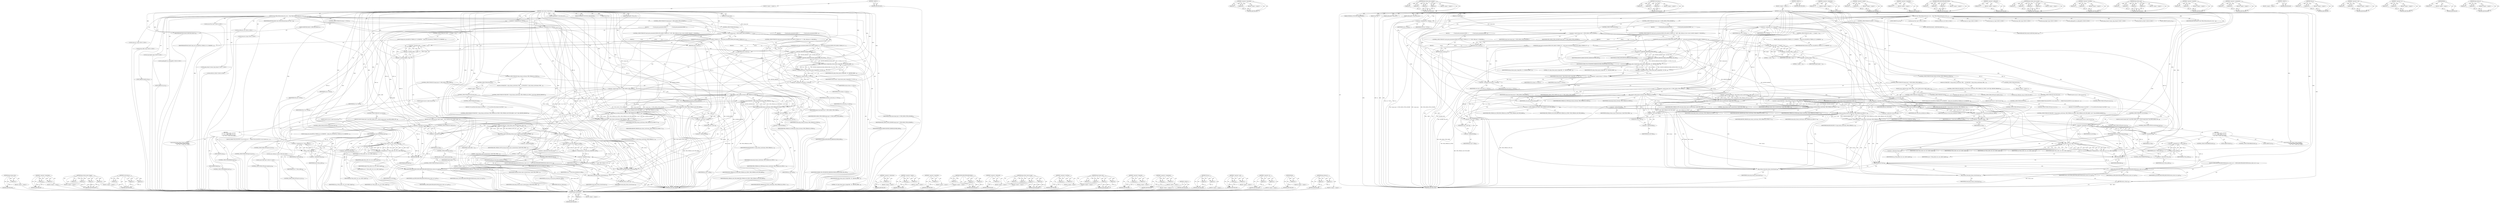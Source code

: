 digraph "php_stream_is" {
vulnerable_322 [label=<(METHOD,php_stream_close)>];
vulnerable_323 [label=<(PARAM,p1)>];
vulnerable_324 [label=<(BLOCK,&lt;empty&gt;,&lt;empty&gt;)>];
vulnerable_325 [label=<(METHOD_RETURN,ANY)>];
vulnerable_302 [label=<(METHOD,&lt;operator&gt;.logicalAnd)>];
vulnerable_303 [label=<(PARAM,p1)>];
vulnerable_304 [label=<(PARAM,p2)>];
vulnerable_305 [label=<(BLOCK,&lt;empty&gt;,&lt;empty&gt;)>];
vulnerable_306 [label=<(METHOD_RETURN,ANY)>];
vulnerable_248 [label=<(METHOD,php_stream_open_wrapper)>];
vulnerable_249 [label=<(PARAM,p1)>];
vulnerable_250 [label=<(PARAM,p2)>];
vulnerable_251 [label=<(PARAM,p3)>];
vulnerable_252 [label=<(PARAM,p4)>];
vulnerable_253 [label=<(BLOCK,&lt;empty&gt;,&lt;empty&gt;)>];
vulnerable_254 [label=<(METHOD_RETURN,ANY)>];
vulnerable_275 [label=<(METHOD,*ioctx_func_p)>];
vulnerable_276 [label=<(PARAM,p1)>];
vulnerable_277 [label=<(PARAM,p2)>];
vulnerable_278 [label=<(PARAM,p3)>];
vulnerable_279 [label=<(BLOCK,&lt;empty&gt;,&lt;empty&gt;)>];
vulnerable_280 [label=<(METHOD_RETURN,ANY)>];
vulnerable_6 [label=<(METHOD,&lt;global&gt;)<SUB>1</SUB>>];
vulnerable_7 [label=<(BLOCK,&lt;empty&gt;,&lt;empty&gt;)<SUB>1</SUB>>];
vulnerable_8 [label=<(METHOD,_php_image_create_from)<SUB>1</SUB>>];
vulnerable_9 [label=<(PARAM,INTERNAL_FUNCTION_PARAMETERS)<SUB>1</SUB>>];
vulnerable_10 [label=<(PARAM,int image_type)<SUB>1</SUB>>];
vulnerable_11 [label=<(PARAM,char *tn)<SUB>1</SUB>>];
vulnerable_12 [label=<(PARAM,gdImagePtr (*func_p)())<SUB>1</SUB>>];
vulnerable_13 [label=<(PARAM,gdImagePtr (*ioctx_func_p)())<SUB>1</SUB>>];
vulnerable_14 [label=<(BLOCK,{
	char *file;
	int file_len;
	long srcx, srcy,...,{
	char *file;
	int file_len;
	long srcx, srcy,...)<SUB>2</SUB>>];
vulnerable_15 [label="<(LOCAL,char* file: char*)<SUB>3</SUB>>"];
vulnerable_16 [label="<(LOCAL,int file_len: int)<SUB>4</SUB>>"];
vulnerable_17 [label="<(LOCAL,long srcx: long)<SUB>5</SUB>>"];
vulnerable_18 [label="<(LOCAL,long srcy: long)<SUB>5</SUB>>"];
vulnerable_19 [label="<(LOCAL,long width: long)<SUB>5</SUB>>"];
vulnerable_20 [label="<(LOCAL,long height: long)<SUB>5</SUB>>"];
vulnerable_21 [label="<(LOCAL,gdImagePtr im: gdImagePtr)<SUB>6</SUB>>"];
vulnerable_22 [label=<(&lt;operator&gt;.assignment,im = NULL)<SUB>6</SUB>>];
vulnerable_23 [label=<(IDENTIFIER,im,im = NULL)<SUB>6</SUB>>];
vulnerable_24 [label=<(IDENTIFIER,NULL,im = NULL)<SUB>6</SUB>>];
vulnerable_25 [label="<(LOCAL,php_stream* stream: php_stream*)<SUB>7</SUB>>"];
vulnerable_26 [label="<(LOCAL,FILE* fp: FILE*)<SUB>8</SUB>>"];
vulnerable_27 [label=<(&lt;operator&gt;.assignment,* fp = NULL)<SUB>8</SUB>>];
vulnerable_28 [label=<(IDENTIFIER,fp,* fp = NULL)<SUB>8</SUB>>];
vulnerable_29 [label=<(IDENTIFIER,NULL,* fp = NULL)<SUB>8</SUB>>];
vulnerable_30 [label=<(CONTROL_STRUCTURE,IF,if (image_type == PHP_GDIMG_TYPE_GD2PART))<SUB>12</SUB>>];
vulnerable_31 [label=<(&lt;operator&gt;.equals,image_type == PHP_GDIMG_TYPE_GD2PART)<SUB>12</SUB>>];
vulnerable_32 [label=<(IDENTIFIER,image_type,image_type == PHP_GDIMG_TYPE_GD2PART)<SUB>12</SUB>>];
vulnerable_33 [label=<(IDENTIFIER,PHP_GDIMG_TYPE_GD2PART,image_type == PHP_GDIMG_TYPE_GD2PART)<SUB>12</SUB>>];
vulnerable_34 [label=<(BLOCK,{
               if (zend_parse_parameters(ZEND...,{
               if (zend_parse_parameters(ZEND...)<SUB>12</SUB>>];
vulnerable_35 [label=<(CONTROL_STRUCTURE,IF,if (zend_parse_parameters(ZEND_NUM_ARGS() TSRMLS_CC, &quot;sllll&quot;, &amp;file, &amp;file_len, &amp;srcx, &amp;srcy, &amp;width, &amp;height) == FAILURE))<SUB>13</SUB>>];
vulnerable_36 [label=<(UNKNOWN,zend_parse_parameters(ZEND_NUM_ARGS() TSRMLS_CC...,zend_parse_parameters(ZEND_NUM_ARGS() TSRMLS_CC...)<SUB>13</SUB>>];
vulnerable_37 [label=<(BLOCK,{
                        return;
             ...,{
                        return;
             ...)<SUB>13</SUB>>];
vulnerable_38 [label=<(RETURN,return;,return;)<SUB>14</SUB>>];
vulnerable_39 [label=<(CONTROL_STRUCTURE,IF,if (width &lt; 1 || height &lt; 1))<SUB>16</SUB>>];
vulnerable_40 [label=<(&lt;operator&gt;.logicalOr,width &lt; 1 || height &lt; 1)<SUB>16</SUB>>];
vulnerable_41 [label=<(&lt;operator&gt;.lessThan,width &lt; 1)<SUB>16</SUB>>];
vulnerable_42 [label=<(IDENTIFIER,width,width &lt; 1)<SUB>16</SUB>>];
vulnerable_43 [label=<(LITERAL,1,width &lt; 1)<SUB>16</SUB>>];
vulnerable_44 [label=<(&lt;operator&gt;.lessThan,height &lt; 1)<SUB>16</SUB>>];
vulnerable_45 [label=<(IDENTIFIER,height,height &lt; 1)<SUB>16</SUB>>];
vulnerable_46 [label=<(LITERAL,1,height &lt; 1)<SUB>16</SUB>>];
vulnerable_47 [label=<(BLOCK,{
			php_error_docref(NULL TSRMLS_CC, E_WARNING...,{
			php_error_docref(NULL TSRMLS_CC, E_WARNING...)<SUB>16</SUB>>];
vulnerable_48 [label=<(IDENTIFIER,RETURN_FALSE,{
			php_error_docref(NULL TSRMLS_CC, E_WARNING...)<SUB>18</SUB>>];
vulnerable_49 [label=<(CONTROL_STRUCTURE,ELSE,else)<SUB>20</SUB>>];
vulnerable_50 [label=<(BLOCK,{
               if (zend_parse_parameters(ZEND...,{
               if (zend_parse_parameters(ZEND...)<SUB>20</SUB>>];
vulnerable_51 [label=<(CONTROL_STRUCTURE,IF,if (zend_parse_parameters(ZEND_NUM_ARGS() TSRMLS_CC, &quot;s&quot;, &amp;file, &amp;file_len) == FAILURE))<SUB>21</SUB>>];
vulnerable_52 [label=<(UNKNOWN,zend_parse_parameters(ZEND_NUM_ARGS() TSRMLS_CC...,zend_parse_parameters(ZEND_NUM_ARGS() TSRMLS_CC...)<SUB>21</SUB>>];
vulnerable_53 [label=<(BLOCK,{
                        return;
             ...,{
                        return;
             ...)<SUB>21</SUB>>];
vulnerable_54 [label=<(RETURN,return;,return;)<SUB>22</SUB>>];
vulnerable_55 [label=<(&lt;operator&gt;.assignment,stream = php_stream_open_wrapper(file, &quot;rb&quot;, RE...)<SUB>26</SUB>>];
vulnerable_56 [label=<(IDENTIFIER,stream,stream = php_stream_open_wrapper(file, &quot;rb&quot;, RE...)<SUB>26</SUB>>];
vulnerable_57 [label=<(php_stream_open_wrapper,php_stream_open_wrapper(file, &quot;rb&quot;, REPORT_ERRO...)<SUB>26</SUB>>];
vulnerable_58 [label=<(IDENTIFIER,file,php_stream_open_wrapper(file, &quot;rb&quot;, REPORT_ERRO...)<SUB>26</SUB>>];
vulnerable_59 [label=<(LITERAL,&quot;rb&quot;,php_stream_open_wrapper(file, &quot;rb&quot;, REPORT_ERRO...)<SUB>26</SUB>>];
vulnerable_60 [label=<(&lt;operator&gt;.or,REPORT_ERRORS|IGNORE_PATH|IGNORE_URL_WIN)<SUB>26</SUB>>];
vulnerable_61 [label=<(&lt;operator&gt;.or,REPORT_ERRORS|IGNORE_PATH)<SUB>26</SUB>>];
vulnerable_62 [label=<(IDENTIFIER,REPORT_ERRORS,REPORT_ERRORS|IGNORE_PATH)<SUB>26</SUB>>];
vulnerable_63 [label=<(IDENTIFIER,IGNORE_PATH,REPORT_ERRORS|IGNORE_PATH)<SUB>26</SUB>>];
vulnerable_64 [label=<(IDENTIFIER,IGNORE_URL_WIN,REPORT_ERRORS|IGNORE_PATH|IGNORE_URL_WIN)<SUB>26</SUB>>];
vulnerable_65 [label=<(IDENTIFIER,NULL,php_stream_open_wrapper(file, &quot;rb&quot;, REPORT_ERRO...)<SUB>26</SUB>>];
vulnerable_66 [label=<(CONTROL_STRUCTURE,IF,if (stream == NULL))<SUB>27</SUB>>];
vulnerable_67 [label=<(&lt;operator&gt;.equals,stream == NULL)<SUB>27</SUB>>];
vulnerable_68 [label=<(IDENTIFIER,stream,stream == NULL)<SUB>27</SUB>>];
vulnerable_69 [label=<(IDENTIFIER,NULL,stream == NULL)<SUB>27</SUB>>];
vulnerable_70 [label=<(BLOCK,{
		RETURN_FALSE;
	},{
		RETURN_FALSE;
	})<SUB>27</SUB>>];
vulnerable_71 [label=<(IDENTIFIER,RETURN_FALSE,{
		RETURN_FALSE;
	})<SUB>28</SUB>>];
vulnerable_72 [label=<(&lt;operator&gt;.assignment,ioctx_func_p = NULL)<SUB>32</SUB>>];
vulnerable_73 [label=<(IDENTIFIER,ioctx_func_p,ioctx_func_p = NULL)<SUB>32</SUB>>];
vulnerable_74 [label=<(IDENTIFIER,NULL,ioctx_func_p = NULL)<SUB>32</SUB>>];
vulnerable_75 [label=<(CONTROL_STRUCTURE,IF,if (image_type == PHP_GDIMG_TYPE_WEBP))<SUB>35</SUB>>];
vulnerable_76 [label=<(&lt;operator&gt;.equals,image_type == PHP_GDIMG_TYPE_WEBP)<SUB>35</SUB>>];
vulnerable_77 [label=<(IDENTIFIER,image_type,image_type == PHP_GDIMG_TYPE_WEBP)<SUB>35</SUB>>];
vulnerable_78 [label=<(IDENTIFIER,PHP_GDIMG_TYPE_WEBP,image_type == PHP_GDIMG_TYPE_WEBP)<SUB>35</SUB>>];
vulnerable_79 [label=<(BLOCK,{
		size_t buff_size;
		char *buff;

		/* needs...,{
		size_t buff_size;
		char *buff;

		/* needs...)<SUB>35</SUB>>];
vulnerable_80 [label="<(LOCAL,size_t buff_size: size_t)<SUB>36</SUB>>"];
vulnerable_81 [label="<(LOCAL,char* buff: char*)<SUB>37</SUB>>"];
vulnerable_82 [label=<(&lt;operator&gt;.assignment,buff_size = php_stream_copy_to_mem(stream, &amp;buf...)<SUB>40</SUB>>];
vulnerable_83 [label=<(IDENTIFIER,buff_size,buff_size = php_stream_copy_to_mem(stream, &amp;buf...)<SUB>40</SUB>>];
vulnerable_84 [label=<(php_stream_copy_to_mem,php_stream_copy_to_mem(stream, &amp;buff, PHP_STREA...)<SUB>40</SUB>>];
vulnerable_85 [label=<(IDENTIFIER,stream,php_stream_copy_to_mem(stream, &amp;buff, PHP_STREA...)<SUB>40</SUB>>];
vulnerable_86 [label=<(&lt;operator&gt;.addressOf,&amp;buff)<SUB>40</SUB>>];
vulnerable_87 [label=<(IDENTIFIER,buff,php_stream_copy_to_mem(stream, &amp;buff, PHP_STREA...)<SUB>40</SUB>>];
vulnerable_88 [label=<(IDENTIFIER,PHP_STREAM_COPY_ALL,php_stream_copy_to_mem(stream, &amp;buff, PHP_STREA...)<SUB>40</SUB>>];
vulnerable_89 [label=<(LITERAL,1,php_stream_copy_to_mem(stream, &amp;buff, PHP_STREA...)<SUB>40</SUB>>];
vulnerable_90 [label=<(CONTROL_STRUCTURE,IF,if (!buff_size))<SUB>41</SUB>>];
vulnerable_91 [label=<(&lt;operator&gt;.logicalNot,!buff_size)<SUB>41</SUB>>];
vulnerable_92 [label=<(IDENTIFIER,buff_size,!buff_size)<SUB>41</SUB>>];
vulnerable_93 [label=<(BLOCK,{
			php_error_docref(NULL TSRMLS_CC, E_WARNING...,{
			php_error_docref(NULL TSRMLS_CC, E_WARNING...)<SUB>41</SUB>>];
vulnerable_94 [label=<(CONTROL_STRUCTURE,GOTO,goto out_err;)<SUB>43</SUB>>];
vulnerable_95 [label=<(&lt;operator&gt;.assignment,im = (*ioctx_func_p)(buff_size, buff))<SUB>45</SUB>>];
vulnerable_96 [label=<(IDENTIFIER,im,im = (*ioctx_func_p)(buff_size, buff))<SUB>45</SUB>>];
vulnerable_97 [label=<(*ioctx_func_p,(*ioctx_func_p)(buff_size, buff))<SUB>45</SUB>>];
vulnerable_98 [label=<(&lt;operator&gt;.indirection,*ioctx_func_p)<SUB>45</SUB>>];
vulnerable_99 [label=<(IDENTIFIER,ioctx_func_p,(*ioctx_func_p)(buff_size, buff))<SUB>45</SUB>>];
vulnerable_100 [label=<(IDENTIFIER,buff_size,(*ioctx_func_p)(buff_size, buff))<SUB>45</SUB>>];
vulnerable_101 [label=<(IDENTIFIER,buff,(*ioctx_func_p)(buff_size, buff))<SUB>45</SUB>>];
vulnerable_102 [label=<(CONTROL_STRUCTURE,IF,if (!im))<SUB>46</SUB>>];
vulnerable_103 [label=<(&lt;operator&gt;.logicalNot,!im)<SUB>46</SUB>>];
vulnerable_104 [label=<(IDENTIFIER,im,!im)<SUB>46</SUB>>];
vulnerable_105 [label=<(BLOCK,{
			goto out_err;
		},{
			goto out_err;
		})<SUB>46</SUB>>];
vulnerable_106 [label=<(CONTROL_STRUCTURE,GOTO,goto out_err;)<SUB>47</SUB>>];
vulnerable_107 [label=<(CONTROL_STRUCTURE,GOTO,goto register_im;)<SUB>49</SUB>>];
vulnerable_108 [label=<(CONTROL_STRUCTURE,IF,if (php_stream_is(stream, PHP_STREAM_IS_STDIO)))<SUB>53</SUB>>];
vulnerable_109 [label=<(php_stream_is,php_stream_is(stream, PHP_STREAM_IS_STDIO))<SUB>53</SUB>>];
vulnerable_110 [label=<(IDENTIFIER,stream,php_stream_is(stream, PHP_STREAM_IS_STDIO))<SUB>53</SUB>>];
vulnerable_111 [label=<(IDENTIFIER,PHP_STREAM_IS_STDIO,php_stream_is(stream, PHP_STREAM_IS_STDIO))<SUB>53</SUB>>];
vulnerable_112 [label=<(BLOCK,{
		if (FAILURE == php_stream_cast(stream, PHP_...,{
		if (FAILURE == php_stream_cast(stream, PHP_...)<SUB>53</SUB>>];
vulnerable_113 [label=<(CONTROL_STRUCTURE,IF,if (FAILURE == php_stream_cast(stream, PHP_STREAM_AS_STDIO, (void**)&amp;fp, REPORT_ERRORS)))<SUB>54</SUB>>];
vulnerable_114 [label=<(&lt;operator&gt;.equals,FAILURE == php_stream_cast(stream, PHP_STREAM_A...)<SUB>54</SUB>>];
vulnerable_115 [label=<(IDENTIFIER,FAILURE,FAILURE == php_stream_cast(stream, PHP_STREAM_A...)<SUB>54</SUB>>];
vulnerable_116 [label=<(php_stream_cast,php_stream_cast(stream, PHP_STREAM_AS_STDIO, (v...)<SUB>54</SUB>>];
vulnerable_117 [label=<(IDENTIFIER,stream,php_stream_cast(stream, PHP_STREAM_AS_STDIO, (v...)<SUB>54</SUB>>];
vulnerable_118 [label=<(IDENTIFIER,PHP_STREAM_AS_STDIO,php_stream_cast(stream, PHP_STREAM_AS_STDIO, (v...)<SUB>54</SUB>>];
vulnerable_119 [label=<(&lt;operator&gt;.cast,(void**)&amp;fp)<SUB>54</SUB>>];
vulnerable_120 [label=<(UNKNOWN,void**,void**)<SUB>54</SUB>>];
vulnerable_121 [label=<(&lt;operator&gt;.addressOf,&amp;fp)<SUB>54</SUB>>];
vulnerable_122 [label=<(IDENTIFIER,fp,(void**)&amp;fp)<SUB>54</SUB>>];
vulnerable_123 [label=<(IDENTIFIER,REPORT_ERRORS,php_stream_cast(stream, PHP_STREAM_AS_STDIO, (v...)<SUB>54</SUB>>];
vulnerable_124 [label=<(BLOCK,{
			goto out_err;
		},{
			goto out_err;
		})<SUB>54</SUB>>];
vulnerable_125 [label=<(CONTROL_STRUCTURE,GOTO,goto out_err;)<SUB>55</SUB>>];
vulnerable_126 [label=<(CONTROL_STRUCTURE,ELSE,else)<SUB>57</SUB>>];
vulnerable_127 [label=<(BLOCK,&lt;empty&gt;,&lt;empty&gt;)<SUB>57</SUB>>];
vulnerable_128 [label=<(CONTROL_STRUCTURE,IF,if (ioctx_func_p))<SUB>57</SUB>>];
vulnerable_129 [label=<(IDENTIFIER,ioctx_func_p,if (ioctx_func_p))<SUB>57</SUB>>];
vulnerable_130 [label=<(BLOCK,{
#ifdef USE_GD_IOCTX
		/* we can create an io ...,{
#ifdef USE_GD_IOCTX
		/* we can create an io ...)<SUB>57</SUB>>];
vulnerable_131 [label=<(CONTROL_STRUCTURE,ELSE,else)<SUB>92</SUB>>];
vulnerable_132 [label=<(BLOCK,{
		/* try and force the stream to be FILE* */
...,{
		/* try and force the stream to be FILE* */
...)<SUB>92</SUB>>];
vulnerable_133 [label=<(CONTROL_STRUCTURE,IF,if (FAILURE == php_stream_cast(stream, PHP_STREAM_AS_STDIO | PHP_STREAM_CAST_TRY_HARD, (void **) &amp;fp, REPORT_ERRORS)))<SUB>94</SUB>>];
vulnerable_134 [label=<(&lt;operator&gt;.equals,FAILURE == php_stream_cast(stream, PHP_STREAM_A...)<SUB>94</SUB>>];
vulnerable_135 [label=<(IDENTIFIER,FAILURE,FAILURE == php_stream_cast(stream, PHP_STREAM_A...)<SUB>94</SUB>>];
vulnerable_136 [label=<(php_stream_cast,php_stream_cast(stream, PHP_STREAM_AS_STDIO | P...)<SUB>94</SUB>>];
vulnerable_137 [label=<(IDENTIFIER,stream,php_stream_cast(stream, PHP_STREAM_AS_STDIO | P...)<SUB>94</SUB>>];
vulnerable_138 [label=<(&lt;operator&gt;.or,PHP_STREAM_AS_STDIO | PHP_STREAM_CAST_TRY_HARD)<SUB>94</SUB>>];
vulnerable_139 [label=<(IDENTIFIER,PHP_STREAM_AS_STDIO,PHP_STREAM_AS_STDIO | PHP_STREAM_CAST_TRY_HARD)<SUB>94</SUB>>];
vulnerable_140 [label=<(IDENTIFIER,PHP_STREAM_CAST_TRY_HARD,PHP_STREAM_AS_STDIO | PHP_STREAM_CAST_TRY_HARD)<SUB>94</SUB>>];
vulnerable_141 [label=<(&lt;operator&gt;.cast,(void **) &amp;fp)<SUB>94</SUB>>];
vulnerable_142 [label=<(UNKNOWN,void **,void **)<SUB>94</SUB>>];
vulnerable_143 [label=<(&lt;operator&gt;.addressOf,&amp;fp)<SUB>94</SUB>>];
vulnerable_144 [label=<(IDENTIFIER,fp,(void **) &amp;fp)<SUB>94</SUB>>];
vulnerable_145 [label=<(IDENTIFIER,REPORT_ERRORS,php_stream_cast(stream, PHP_STREAM_AS_STDIO | P...)<SUB>94</SUB>>];
vulnerable_146 [label=<(BLOCK,{
			goto out_err;
		},{
			goto out_err;
		})<SUB>94</SUB>>];
vulnerable_147 [label=<(CONTROL_STRUCTURE,GOTO,goto out_err;)<SUB>95</SUB>>];
vulnerable_148 [label=<(CONTROL_STRUCTURE,IF,if (!im &amp;&amp; fp))<SUB>99</SUB>>];
vulnerable_149 [label=<(&lt;operator&gt;.logicalAnd,!im &amp;&amp; fp)<SUB>99</SUB>>];
vulnerable_150 [label=<(&lt;operator&gt;.logicalNot,!im)<SUB>99</SUB>>];
vulnerable_151 [label=<(IDENTIFIER,im,!im)<SUB>99</SUB>>];
vulnerable_152 [label=<(IDENTIFIER,fp,!im &amp;&amp; fp)<SUB>99</SUB>>];
vulnerable_153 [label=<(BLOCK,{
		switch (image_type) {
			case PHP_GDIMG_TYP...,{
		switch (image_type) {
			case PHP_GDIMG_TYP...)<SUB>99</SUB>>];
vulnerable_154 [label=<(CONTROL_STRUCTURE,SWITCH,switch(image_type))<SUB>100</SUB>>];
vulnerable_155 [label=<(IDENTIFIER,image_type,switch(image_type))<SUB>100</SUB>>];
vulnerable_156 [label="<(BLOCK,{
			case PHP_GDIMG_TYPE_GD2PART:
				im = (*fu...,{
			case PHP_GDIMG_TYPE_GD2PART:
				im = (*fu...)<SUB>100</SUB>>"];
vulnerable_157 [label=<(JUMP_TARGET,case)<SUB>101</SUB>>];
vulnerable_158 [label="<(IDENTIFIER,PHP_GDIMG_TYPE_GD2PART,{
			case PHP_GDIMG_TYPE_GD2PART:
				im = (*fu...)<SUB>101</SUB>>"];
vulnerable_159 [label=<(&lt;operator&gt;.assignment,im = (*func_p)(fp, srcx, srcy, width, height))<SUB>102</SUB>>];
vulnerable_160 [label=<(IDENTIFIER,im,im = (*func_p)(fp, srcx, srcy, width, height))<SUB>102</SUB>>];
vulnerable_161 [label=<(*func_p,(*func_p)(fp, srcx, srcy, width, height))<SUB>102</SUB>>];
vulnerable_162 [label=<(&lt;operator&gt;.indirection,*func_p)<SUB>102</SUB>>];
vulnerable_163 [label=<(IDENTIFIER,func_p,(*func_p)(fp, srcx, srcy, width, height))<SUB>102</SUB>>];
vulnerable_164 [label=<(IDENTIFIER,fp,(*func_p)(fp, srcx, srcy, width, height))<SUB>102</SUB>>];
vulnerable_165 [label=<(IDENTIFIER,srcx,(*func_p)(fp, srcx, srcy, width, height))<SUB>102</SUB>>];
vulnerable_166 [label=<(IDENTIFIER,srcy,(*func_p)(fp, srcx, srcy, width, height))<SUB>102</SUB>>];
vulnerable_167 [label=<(IDENTIFIER,width,(*func_p)(fp, srcx, srcy, width, height))<SUB>102</SUB>>];
vulnerable_168 [label=<(IDENTIFIER,height,(*func_p)(fp, srcx, srcy, width, height))<SUB>102</SUB>>];
vulnerable_169 [label=<(CONTROL_STRUCTURE,BREAK,break;)<SUB>103</SUB>>];
vulnerable_170 [label=<(JUMP_TARGET,default)<SUB>121</SUB>>];
vulnerable_171 [label=<(&lt;operator&gt;.assignment,im = (*func_p)(fp))<SUB>122</SUB>>];
vulnerable_172 [label=<(IDENTIFIER,im,im = (*func_p)(fp))<SUB>122</SUB>>];
vulnerable_173 [label=<(*func_p,(*func_p)(fp))<SUB>122</SUB>>];
vulnerable_174 [label=<(&lt;operator&gt;.indirection,*func_p)<SUB>122</SUB>>];
vulnerable_175 [label=<(IDENTIFIER,func_p,(*func_p)(fp))<SUB>122</SUB>>];
vulnerable_176 [label=<(IDENTIFIER,fp,(*func_p)(fp))<SUB>122</SUB>>];
vulnerable_177 [label=<(CONTROL_STRUCTURE,BREAK,break;)<SUB>123</SUB>>];
vulnerable_178 [label=<(fflush,fflush(fp))<SUB>126</SUB>>];
vulnerable_179 [label=<(IDENTIFIER,fp,fflush(fp))<SUB>126</SUB>>];
vulnerable_180 [label=<(JUMP_TARGET,register_im)<SUB>129</SUB>>];
vulnerable_181 [label=<(CONTROL_STRUCTURE,IF,if (im))<SUB>130</SUB>>];
vulnerable_182 [label=<(IDENTIFIER,im,if (im))<SUB>130</SUB>>];
vulnerable_183 [label=<(BLOCK,{
		ZEND_REGISTER_RESOURCE(return_value, im, le...,{
		ZEND_REGISTER_RESOURCE(return_value, im, le...)<SUB>130</SUB>>];
vulnerable_184 [label=<(ZEND_REGISTER_RESOURCE,ZEND_REGISTER_RESOURCE(return_value, im, le_gd))<SUB>131</SUB>>];
vulnerable_185 [label=<(IDENTIFIER,return_value,ZEND_REGISTER_RESOURCE(return_value, im, le_gd))<SUB>131</SUB>>];
vulnerable_186 [label=<(IDENTIFIER,im,ZEND_REGISTER_RESOURCE(return_value, im, le_gd))<SUB>131</SUB>>];
vulnerable_187 [label=<(IDENTIFIER,le_gd,ZEND_REGISTER_RESOURCE(return_value, im, le_gd))<SUB>131</SUB>>];
vulnerable_188 [label=<(php_stream_close,php_stream_close(stream))<SUB>132</SUB>>];
vulnerable_189 [label=<(IDENTIFIER,stream,php_stream_close(stream))<SUB>132</SUB>>];
vulnerable_190 [label=<(RETURN,return;,return;)<SUB>133</SUB>>];
vulnerable_191 [label=<(JUMP_TARGET,out_err)<SUB>137</SUB>>];
vulnerable_192 [label=<(php_stream_close,php_stream_close(stream))<SUB>138</SUB>>];
vulnerable_193 [label=<(IDENTIFIER,stream,php_stream_close(stream))<SUB>138</SUB>>];
vulnerable_194 [label=<(IDENTIFIER,RETURN_FALSE,{
	char *file;
	int file_len;
	long srcx, srcy,...)<SUB>139</SUB>>];
vulnerable_195 [label=<(METHOD_RETURN,void)<SUB>1</SUB>>];
vulnerable_197 [label=<(METHOD_RETURN,ANY)<SUB>1</SUB>>];
vulnerable_281 [label=<(METHOD,&lt;operator&gt;.indirection)>];
vulnerable_282 [label=<(PARAM,p1)>];
vulnerable_283 [label=<(BLOCK,&lt;empty&gt;,&lt;empty&gt;)>];
vulnerable_284 [label=<(METHOD_RETURN,ANY)>];
vulnerable_233 [label=<(METHOD,&lt;operator&gt;.equals)>];
vulnerable_234 [label=<(PARAM,p1)>];
vulnerable_235 [label=<(PARAM,p2)>];
vulnerable_236 [label=<(BLOCK,&lt;empty&gt;,&lt;empty&gt;)>];
vulnerable_237 [label=<(METHOD_RETURN,ANY)>];
vulnerable_271 [label=<(METHOD,&lt;operator&gt;.logicalNot)>];
vulnerable_272 [label=<(PARAM,p1)>];
vulnerable_273 [label=<(BLOCK,&lt;empty&gt;,&lt;empty&gt;)>];
vulnerable_274 [label=<(METHOD_RETURN,ANY)>];
vulnerable_316 [label=<(METHOD,ZEND_REGISTER_RESOURCE)>];
vulnerable_317 [label=<(PARAM,p1)>];
vulnerable_318 [label=<(PARAM,p2)>];
vulnerable_319 [label=<(PARAM,p3)>];
vulnerable_320 [label=<(BLOCK,&lt;empty&gt;,&lt;empty&gt;)>];
vulnerable_321 [label=<(METHOD_RETURN,ANY)>];
vulnerable_267 [label=<(METHOD,&lt;operator&gt;.addressOf)>];
vulnerable_268 [label=<(PARAM,p1)>];
vulnerable_269 [label=<(BLOCK,&lt;empty&gt;,&lt;empty&gt;)>];
vulnerable_270 [label=<(METHOD_RETURN,ANY)>];
vulnerable_260 [label=<(METHOD,php_stream_copy_to_mem)>];
vulnerable_261 [label=<(PARAM,p1)>];
vulnerable_262 [label=<(PARAM,p2)>];
vulnerable_263 [label=<(PARAM,p3)>];
vulnerable_264 [label=<(PARAM,p4)>];
vulnerable_265 [label=<(BLOCK,&lt;empty&gt;,&lt;empty&gt;)>];
vulnerable_266 [label=<(METHOD_RETURN,ANY)>];
vulnerable_243 [label=<(METHOD,&lt;operator&gt;.lessThan)>];
vulnerable_244 [label=<(PARAM,p1)>];
vulnerable_245 [label=<(PARAM,p2)>];
vulnerable_246 [label=<(BLOCK,&lt;empty&gt;,&lt;empty&gt;)>];
vulnerable_247 [label=<(METHOD_RETURN,ANY)>];
vulnerable_290 [label=<(METHOD,php_stream_cast)>];
vulnerable_291 [label=<(PARAM,p1)>];
vulnerable_292 [label=<(PARAM,p2)>];
vulnerable_293 [label=<(PARAM,p3)>];
vulnerable_294 [label=<(PARAM,p4)>];
vulnerable_295 [label=<(BLOCK,&lt;empty&gt;,&lt;empty&gt;)>];
vulnerable_296 [label=<(METHOD_RETURN,ANY)>];
vulnerable_238 [label=<(METHOD,&lt;operator&gt;.logicalOr)>];
vulnerable_239 [label=<(PARAM,p1)>];
vulnerable_240 [label=<(PARAM,p2)>];
vulnerable_241 [label=<(BLOCK,&lt;empty&gt;,&lt;empty&gt;)>];
vulnerable_242 [label=<(METHOD_RETURN,ANY)>];
vulnerable_228 [label=<(METHOD,&lt;operator&gt;.assignment)>];
vulnerable_229 [label=<(PARAM,p1)>];
vulnerable_230 [label=<(PARAM,p2)>];
vulnerable_231 [label=<(BLOCK,&lt;empty&gt;,&lt;empty&gt;)>];
vulnerable_232 [label=<(METHOD_RETURN,ANY)>];
vulnerable_222 [label=<(METHOD,&lt;global&gt;)<SUB>1</SUB>>];
vulnerable_223 [label=<(BLOCK,&lt;empty&gt;,&lt;empty&gt;)>];
vulnerable_224 [label=<(METHOD_RETURN,ANY)>];
vulnerable_307 [label=<(METHOD,*func_p)>];
vulnerable_308 [label=<(PARAM,p1)>];
vulnerable_309 [label=<(PARAM,p2)>];
vulnerable_310 [label=<(BLOCK,&lt;empty&gt;,&lt;empty&gt;)>];
vulnerable_311 [label=<(METHOD_RETURN,ANY)>];
vulnerable_297 [label=<(METHOD,&lt;operator&gt;.cast)>];
vulnerable_298 [label=<(PARAM,p1)>];
vulnerable_299 [label=<(PARAM,p2)>];
vulnerable_300 [label=<(BLOCK,&lt;empty&gt;,&lt;empty&gt;)>];
vulnerable_301 [label=<(METHOD_RETURN,ANY)>];
vulnerable_255 [label=<(METHOD,&lt;operator&gt;.or)>];
vulnerable_256 [label=<(PARAM,p1)>];
vulnerable_257 [label=<(PARAM,p2)>];
vulnerable_258 [label=<(BLOCK,&lt;empty&gt;,&lt;empty&gt;)>];
vulnerable_259 [label=<(METHOD_RETURN,ANY)>];
vulnerable_312 [label=<(METHOD,fflush)>];
vulnerable_313 [label=<(PARAM,p1)>];
vulnerable_314 [label=<(BLOCK,&lt;empty&gt;,&lt;empty&gt;)>];
vulnerable_315 [label=<(METHOD_RETURN,ANY)>];
vulnerable_285 [label=<(METHOD,php_stream_is)>];
vulnerable_286 [label=<(PARAM,p1)>];
vulnerable_287 [label=<(PARAM,p2)>];
vulnerable_288 [label=<(BLOCK,&lt;empty&gt;,&lt;empty&gt;)>];
vulnerable_289 [label=<(METHOD_RETURN,ANY)>];
fixed_322 [label=<(METHOD,php_stream_close)>];
fixed_323 [label=<(PARAM,p1)>];
fixed_324 [label=<(BLOCK,&lt;empty&gt;,&lt;empty&gt;)>];
fixed_325 [label=<(METHOD_RETURN,ANY)>];
fixed_302 [label=<(METHOD,&lt;operator&gt;.logicalAnd)>];
fixed_303 [label=<(PARAM,p1)>];
fixed_304 [label=<(PARAM,p2)>];
fixed_305 [label=<(BLOCK,&lt;empty&gt;,&lt;empty&gt;)>];
fixed_306 [label=<(METHOD_RETURN,ANY)>];
fixed_248 [label=<(METHOD,php_stream_open_wrapper)>];
fixed_249 [label=<(PARAM,p1)>];
fixed_250 [label=<(PARAM,p2)>];
fixed_251 [label=<(PARAM,p3)>];
fixed_252 [label=<(PARAM,p4)>];
fixed_253 [label=<(BLOCK,&lt;empty&gt;,&lt;empty&gt;)>];
fixed_254 [label=<(METHOD_RETURN,ANY)>];
fixed_275 [label=<(METHOD,*ioctx_func_p)>];
fixed_276 [label=<(PARAM,p1)>];
fixed_277 [label=<(PARAM,p2)>];
fixed_278 [label=<(PARAM,p3)>];
fixed_279 [label=<(BLOCK,&lt;empty&gt;,&lt;empty&gt;)>];
fixed_280 [label=<(METHOD_RETURN,ANY)>];
fixed_6 [label=<(METHOD,&lt;global&gt;)<SUB>1</SUB>>];
fixed_7 [label=<(BLOCK,&lt;empty&gt;,&lt;empty&gt;)<SUB>1</SUB>>];
fixed_8 [label=<(METHOD,_php_image_create_from)<SUB>1</SUB>>];
fixed_9 [label=<(PARAM,INTERNAL_FUNCTION_PARAMETERS)<SUB>1</SUB>>];
fixed_10 [label=<(PARAM,int image_type)<SUB>1</SUB>>];
fixed_11 [label=<(PARAM,char *tn)<SUB>1</SUB>>];
fixed_12 [label=<(PARAM,gdImagePtr (*func_p)())<SUB>1</SUB>>];
fixed_13 [label=<(PARAM,gdImagePtr (*ioctx_func_p)())<SUB>1</SUB>>];
fixed_14 [label=<(BLOCK,{
	char *file;
	int file_len;
	long srcx, srcy,...,{
	char *file;
	int file_len;
	long srcx, srcy,...)<SUB>2</SUB>>];
fixed_15 [label="<(LOCAL,char* file: char*)<SUB>3</SUB>>"];
fixed_16 [label="<(LOCAL,int file_len: int)<SUB>4</SUB>>"];
fixed_17 [label="<(LOCAL,long srcx: long)<SUB>5</SUB>>"];
fixed_18 [label="<(LOCAL,long srcy: long)<SUB>5</SUB>>"];
fixed_19 [label="<(LOCAL,long width: long)<SUB>5</SUB>>"];
fixed_20 [label="<(LOCAL,long height: long)<SUB>5</SUB>>"];
fixed_21 [label="<(LOCAL,gdImagePtr im: gdImagePtr)<SUB>6</SUB>>"];
fixed_22 [label=<(&lt;operator&gt;.assignment,im = NULL)<SUB>6</SUB>>];
fixed_23 [label=<(IDENTIFIER,im,im = NULL)<SUB>6</SUB>>];
fixed_24 [label=<(IDENTIFIER,NULL,im = NULL)<SUB>6</SUB>>];
fixed_25 [label="<(LOCAL,php_stream* stream: php_stream*)<SUB>7</SUB>>"];
fixed_26 [label="<(LOCAL,FILE* fp: FILE*)<SUB>8</SUB>>"];
fixed_27 [label=<(&lt;operator&gt;.assignment,* fp = NULL)<SUB>8</SUB>>];
fixed_28 [label=<(IDENTIFIER,fp,* fp = NULL)<SUB>8</SUB>>];
fixed_29 [label=<(IDENTIFIER,NULL,* fp = NULL)<SUB>8</SUB>>];
fixed_30 [label=<(CONTROL_STRUCTURE,IF,if (image_type == PHP_GDIMG_TYPE_GD2PART))<SUB>12</SUB>>];
fixed_31 [label=<(&lt;operator&gt;.equals,image_type == PHP_GDIMG_TYPE_GD2PART)<SUB>12</SUB>>];
fixed_32 [label=<(IDENTIFIER,image_type,image_type == PHP_GDIMG_TYPE_GD2PART)<SUB>12</SUB>>];
fixed_33 [label=<(IDENTIFIER,PHP_GDIMG_TYPE_GD2PART,image_type == PHP_GDIMG_TYPE_GD2PART)<SUB>12</SUB>>];
fixed_34 [label=<(BLOCK,{
               if (zend_parse_parameters(ZEND...,{
               if (zend_parse_parameters(ZEND...)<SUB>12</SUB>>];
fixed_35 [label=<(CONTROL_STRUCTURE,IF,if (zend_parse_parameters(ZEND_NUM_ARGS() TSRMLS_CC, &quot;pllll&quot;, &amp;file, &amp;file_len, &amp;srcx, &amp;srcy, &amp;width, &amp;height) == FAILURE))<SUB>13</SUB>>];
fixed_36 [label=<(UNKNOWN,zend_parse_parameters(ZEND_NUM_ARGS() TSRMLS_CC...,zend_parse_parameters(ZEND_NUM_ARGS() TSRMLS_CC...)<SUB>13</SUB>>];
fixed_37 [label=<(BLOCK,{
                        return;
             ...,{
                        return;
             ...)<SUB>13</SUB>>];
fixed_38 [label=<(RETURN,return;,return;)<SUB>14</SUB>>];
fixed_39 [label=<(CONTROL_STRUCTURE,IF,if (width &lt; 1 || height &lt; 1))<SUB>16</SUB>>];
fixed_40 [label=<(&lt;operator&gt;.logicalOr,width &lt; 1 || height &lt; 1)<SUB>16</SUB>>];
fixed_41 [label=<(&lt;operator&gt;.lessThan,width &lt; 1)<SUB>16</SUB>>];
fixed_42 [label=<(IDENTIFIER,width,width &lt; 1)<SUB>16</SUB>>];
fixed_43 [label=<(LITERAL,1,width &lt; 1)<SUB>16</SUB>>];
fixed_44 [label=<(&lt;operator&gt;.lessThan,height &lt; 1)<SUB>16</SUB>>];
fixed_45 [label=<(IDENTIFIER,height,height &lt; 1)<SUB>16</SUB>>];
fixed_46 [label=<(LITERAL,1,height &lt; 1)<SUB>16</SUB>>];
fixed_47 [label=<(BLOCK,{
			php_error_docref(NULL TSRMLS_CC, E_WARNING...,{
			php_error_docref(NULL TSRMLS_CC, E_WARNING...)<SUB>16</SUB>>];
fixed_48 [label=<(IDENTIFIER,RETURN_FALSE,{
			php_error_docref(NULL TSRMLS_CC, E_WARNING...)<SUB>18</SUB>>];
fixed_49 [label=<(CONTROL_STRUCTURE,ELSE,else)<SUB>20</SUB>>];
fixed_50 [label=<(BLOCK,{
               if (zend_parse_parameters(ZEND...,{
               if (zend_parse_parameters(ZEND...)<SUB>20</SUB>>];
fixed_51 [label=<(CONTROL_STRUCTURE,IF,if (zend_parse_parameters(ZEND_NUM_ARGS() TSRMLS_CC, &quot;p&quot;, &amp;file, &amp;file_len) == FAILURE))<SUB>21</SUB>>];
fixed_52 [label=<(UNKNOWN,zend_parse_parameters(ZEND_NUM_ARGS() TSRMLS_CC...,zend_parse_parameters(ZEND_NUM_ARGS() TSRMLS_CC...)<SUB>21</SUB>>];
fixed_53 [label=<(BLOCK,{
                        return;
             ...,{
                        return;
             ...)<SUB>21</SUB>>];
fixed_54 [label=<(RETURN,return;,return;)<SUB>22</SUB>>];
fixed_55 [label=<(&lt;operator&gt;.assignment,stream = php_stream_open_wrapper(file, &quot;rb&quot;, RE...)<SUB>26</SUB>>];
fixed_56 [label=<(IDENTIFIER,stream,stream = php_stream_open_wrapper(file, &quot;rb&quot;, RE...)<SUB>26</SUB>>];
fixed_57 [label=<(php_stream_open_wrapper,php_stream_open_wrapper(file, &quot;rb&quot;, REPORT_ERRO...)<SUB>26</SUB>>];
fixed_58 [label=<(IDENTIFIER,file,php_stream_open_wrapper(file, &quot;rb&quot;, REPORT_ERRO...)<SUB>26</SUB>>];
fixed_59 [label=<(LITERAL,&quot;rb&quot;,php_stream_open_wrapper(file, &quot;rb&quot;, REPORT_ERRO...)<SUB>26</SUB>>];
fixed_60 [label=<(&lt;operator&gt;.or,REPORT_ERRORS|IGNORE_PATH|IGNORE_URL_WIN)<SUB>26</SUB>>];
fixed_61 [label=<(&lt;operator&gt;.or,REPORT_ERRORS|IGNORE_PATH)<SUB>26</SUB>>];
fixed_62 [label=<(IDENTIFIER,REPORT_ERRORS,REPORT_ERRORS|IGNORE_PATH)<SUB>26</SUB>>];
fixed_63 [label=<(IDENTIFIER,IGNORE_PATH,REPORT_ERRORS|IGNORE_PATH)<SUB>26</SUB>>];
fixed_64 [label=<(IDENTIFIER,IGNORE_URL_WIN,REPORT_ERRORS|IGNORE_PATH|IGNORE_URL_WIN)<SUB>26</SUB>>];
fixed_65 [label=<(IDENTIFIER,NULL,php_stream_open_wrapper(file, &quot;rb&quot;, REPORT_ERRO...)<SUB>26</SUB>>];
fixed_66 [label=<(CONTROL_STRUCTURE,IF,if (stream == NULL))<SUB>27</SUB>>];
fixed_67 [label=<(&lt;operator&gt;.equals,stream == NULL)<SUB>27</SUB>>];
fixed_68 [label=<(IDENTIFIER,stream,stream == NULL)<SUB>27</SUB>>];
fixed_69 [label=<(IDENTIFIER,NULL,stream == NULL)<SUB>27</SUB>>];
fixed_70 [label=<(BLOCK,{
		RETURN_FALSE;
	},{
		RETURN_FALSE;
	})<SUB>27</SUB>>];
fixed_71 [label=<(IDENTIFIER,RETURN_FALSE,{
		RETURN_FALSE;
	})<SUB>28</SUB>>];
fixed_72 [label=<(&lt;operator&gt;.assignment,ioctx_func_p = NULL)<SUB>32</SUB>>];
fixed_73 [label=<(IDENTIFIER,ioctx_func_p,ioctx_func_p = NULL)<SUB>32</SUB>>];
fixed_74 [label=<(IDENTIFIER,NULL,ioctx_func_p = NULL)<SUB>32</SUB>>];
fixed_75 [label=<(CONTROL_STRUCTURE,IF,if (image_type == PHP_GDIMG_TYPE_WEBP))<SUB>35</SUB>>];
fixed_76 [label=<(&lt;operator&gt;.equals,image_type == PHP_GDIMG_TYPE_WEBP)<SUB>35</SUB>>];
fixed_77 [label=<(IDENTIFIER,image_type,image_type == PHP_GDIMG_TYPE_WEBP)<SUB>35</SUB>>];
fixed_78 [label=<(IDENTIFIER,PHP_GDIMG_TYPE_WEBP,image_type == PHP_GDIMG_TYPE_WEBP)<SUB>35</SUB>>];
fixed_79 [label=<(BLOCK,{
		size_t buff_size;
		char *buff;

		/* needs...,{
		size_t buff_size;
		char *buff;

		/* needs...)<SUB>35</SUB>>];
fixed_80 [label="<(LOCAL,size_t buff_size: size_t)<SUB>36</SUB>>"];
fixed_81 [label="<(LOCAL,char* buff: char*)<SUB>37</SUB>>"];
fixed_82 [label=<(&lt;operator&gt;.assignment,buff_size = php_stream_copy_to_mem(stream, &amp;buf...)<SUB>40</SUB>>];
fixed_83 [label=<(IDENTIFIER,buff_size,buff_size = php_stream_copy_to_mem(stream, &amp;buf...)<SUB>40</SUB>>];
fixed_84 [label=<(php_stream_copy_to_mem,php_stream_copy_to_mem(stream, &amp;buff, PHP_STREA...)<SUB>40</SUB>>];
fixed_85 [label=<(IDENTIFIER,stream,php_stream_copy_to_mem(stream, &amp;buff, PHP_STREA...)<SUB>40</SUB>>];
fixed_86 [label=<(&lt;operator&gt;.addressOf,&amp;buff)<SUB>40</SUB>>];
fixed_87 [label=<(IDENTIFIER,buff,php_stream_copy_to_mem(stream, &amp;buff, PHP_STREA...)<SUB>40</SUB>>];
fixed_88 [label=<(IDENTIFIER,PHP_STREAM_COPY_ALL,php_stream_copy_to_mem(stream, &amp;buff, PHP_STREA...)<SUB>40</SUB>>];
fixed_89 [label=<(LITERAL,1,php_stream_copy_to_mem(stream, &amp;buff, PHP_STREA...)<SUB>40</SUB>>];
fixed_90 [label=<(CONTROL_STRUCTURE,IF,if (!buff_size))<SUB>41</SUB>>];
fixed_91 [label=<(&lt;operator&gt;.logicalNot,!buff_size)<SUB>41</SUB>>];
fixed_92 [label=<(IDENTIFIER,buff_size,!buff_size)<SUB>41</SUB>>];
fixed_93 [label=<(BLOCK,{
			php_error_docref(NULL TSRMLS_CC, E_WARNING...,{
			php_error_docref(NULL TSRMLS_CC, E_WARNING...)<SUB>41</SUB>>];
fixed_94 [label=<(CONTROL_STRUCTURE,GOTO,goto out_err;)<SUB>43</SUB>>];
fixed_95 [label=<(&lt;operator&gt;.assignment,im = (*ioctx_func_p)(buff_size, buff))<SUB>45</SUB>>];
fixed_96 [label=<(IDENTIFIER,im,im = (*ioctx_func_p)(buff_size, buff))<SUB>45</SUB>>];
fixed_97 [label=<(*ioctx_func_p,(*ioctx_func_p)(buff_size, buff))<SUB>45</SUB>>];
fixed_98 [label=<(&lt;operator&gt;.indirection,*ioctx_func_p)<SUB>45</SUB>>];
fixed_99 [label=<(IDENTIFIER,ioctx_func_p,(*ioctx_func_p)(buff_size, buff))<SUB>45</SUB>>];
fixed_100 [label=<(IDENTIFIER,buff_size,(*ioctx_func_p)(buff_size, buff))<SUB>45</SUB>>];
fixed_101 [label=<(IDENTIFIER,buff,(*ioctx_func_p)(buff_size, buff))<SUB>45</SUB>>];
fixed_102 [label=<(CONTROL_STRUCTURE,IF,if (!im))<SUB>46</SUB>>];
fixed_103 [label=<(&lt;operator&gt;.logicalNot,!im)<SUB>46</SUB>>];
fixed_104 [label=<(IDENTIFIER,im,!im)<SUB>46</SUB>>];
fixed_105 [label=<(BLOCK,{
			goto out_err;
		},{
			goto out_err;
		})<SUB>46</SUB>>];
fixed_106 [label=<(CONTROL_STRUCTURE,GOTO,goto out_err;)<SUB>47</SUB>>];
fixed_107 [label=<(CONTROL_STRUCTURE,GOTO,goto register_im;)<SUB>49</SUB>>];
fixed_108 [label=<(CONTROL_STRUCTURE,IF,if (php_stream_is(stream, PHP_STREAM_IS_STDIO)))<SUB>53</SUB>>];
fixed_109 [label=<(php_stream_is,php_stream_is(stream, PHP_STREAM_IS_STDIO))<SUB>53</SUB>>];
fixed_110 [label=<(IDENTIFIER,stream,php_stream_is(stream, PHP_STREAM_IS_STDIO))<SUB>53</SUB>>];
fixed_111 [label=<(IDENTIFIER,PHP_STREAM_IS_STDIO,php_stream_is(stream, PHP_STREAM_IS_STDIO))<SUB>53</SUB>>];
fixed_112 [label=<(BLOCK,{
		if (FAILURE == php_stream_cast(stream, PHP_...,{
		if (FAILURE == php_stream_cast(stream, PHP_...)<SUB>53</SUB>>];
fixed_113 [label=<(CONTROL_STRUCTURE,IF,if (FAILURE == php_stream_cast(stream, PHP_STREAM_AS_STDIO, (void**)&amp;fp, REPORT_ERRORS)))<SUB>54</SUB>>];
fixed_114 [label=<(&lt;operator&gt;.equals,FAILURE == php_stream_cast(stream, PHP_STREAM_A...)<SUB>54</SUB>>];
fixed_115 [label=<(IDENTIFIER,FAILURE,FAILURE == php_stream_cast(stream, PHP_STREAM_A...)<SUB>54</SUB>>];
fixed_116 [label=<(php_stream_cast,php_stream_cast(stream, PHP_STREAM_AS_STDIO, (v...)<SUB>54</SUB>>];
fixed_117 [label=<(IDENTIFIER,stream,php_stream_cast(stream, PHP_STREAM_AS_STDIO, (v...)<SUB>54</SUB>>];
fixed_118 [label=<(IDENTIFIER,PHP_STREAM_AS_STDIO,php_stream_cast(stream, PHP_STREAM_AS_STDIO, (v...)<SUB>54</SUB>>];
fixed_119 [label=<(&lt;operator&gt;.cast,(void**)&amp;fp)<SUB>54</SUB>>];
fixed_120 [label=<(UNKNOWN,void**,void**)<SUB>54</SUB>>];
fixed_121 [label=<(&lt;operator&gt;.addressOf,&amp;fp)<SUB>54</SUB>>];
fixed_122 [label=<(IDENTIFIER,fp,(void**)&amp;fp)<SUB>54</SUB>>];
fixed_123 [label=<(IDENTIFIER,REPORT_ERRORS,php_stream_cast(stream, PHP_STREAM_AS_STDIO, (v...)<SUB>54</SUB>>];
fixed_124 [label=<(BLOCK,{
			goto out_err;
		},{
			goto out_err;
		})<SUB>54</SUB>>];
fixed_125 [label=<(CONTROL_STRUCTURE,GOTO,goto out_err;)<SUB>55</SUB>>];
fixed_126 [label=<(CONTROL_STRUCTURE,ELSE,else)<SUB>57</SUB>>];
fixed_127 [label=<(BLOCK,&lt;empty&gt;,&lt;empty&gt;)<SUB>57</SUB>>];
fixed_128 [label=<(CONTROL_STRUCTURE,IF,if (ioctx_func_p))<SUB>57</SUB>>];
fixed_129 [label=<(IDENTIFIER,ioctx_func_p,if (ioctx_func_p))<SUB>57</SUB>>];
fixed_130 [label=<(BLOCK,{
#ifdef USE_GD_IOCTX
		/* we can create an io ...,{
#ifdef USE_GD_IOCTX
		/* we can create an io ...)<SUB>57</SUB>>];
fixed_131 [label=<(CONTROL_STRUCTURE,ELSE,else)<SUB>92</SUB>>];
fixed_132 [label=<(BLOCK,{
		/* try and force the stream to be FILE* */
...,{
		/* try and force the stream to be FILE* */
...)<SUB>92</SUB>>];
fixed_133 [label=<(CONTROL_STRUCTURE,IF,if (FAILURE == php_stream_cast(stream, PHP_STREAM_AS_STDIO | PHP_STREAM_CAST_TRY_HARD, (void **) &amp;fp, REPORT_ERRORS)))<SUB>94</SUB>>];
fixed_134 [label=<(&lt;operator&gt;.equals,FAILURE == php_stream_cast(stream, PHP_STREAM_A...)<SUB>94</SUB>>];
fixed_135 [label=<(IDENTIFIER,FAILURE,FAILURE == php_stream_cast(stream, PHP_STREAM_A...)<SUB>94</SUB>>];
fixed_136 [label=<(php_stream_cast,php_stream_cast(stream, PHP_STREAM_AS_STDIO | P...)<SUB>94</SUB>>];
fixed_137 [label=<(IDENTIFIER,stream,php_stream_cast(stream, PHP_STREAM_AS_STDIO | P...)<SUB>94</SUB>>];
fixed_138 [label=<(&lt;operator&gt;.or,PHP_STREAM_AS_STDIO | PHP_STREAM_CAST_TRY_HARD)<SUB>94</SUB>>];
fixed_139 [label=<(IDENTIFIER,PHP_STREAM_AS_STDIO,PHP_STREAM_AS_STDIO | PHP_STREAM_CAST_TRY_HARD)<SUB>94</SUB>>];
fixed_140 [label=<(IDENTIFIER,PHP_STREAM_CAST_TRY_HARD,PHP_STREAM_AS_STDIO | PHP_STREAM_CAST_TRY_HARD)<SUB>94</SUB>>];
fixed_141 [label=<(&lt;operator&gt;.cast,(void **) &amp;fp)<SUB>94</SUB>>];
fixed_142 [label=<(UNKNOWN,void **,void **)<SUB>94</SUB>>];
fixed_143 [label=<(&lt;operator&gt;.addressOf,&amp;fp)<SUB>94</SUB>>];
fixed_144 [label=<(IDENTIFIER,fp,(void **) &amp;fp)<SUB>94</SUB>>];
fixed_145 [label=<(IDENTIFIER,REPORT_ERRORS,php_stream_cast(stream, PHP_STREAM_AS_STDIO | P...)<SUB>94</SUB>>];
fixed_146 [label=<(BLOCK,{
			goto out_err;
		},{
			goto out_err;
		})<SUB>94</SUB>>];
fixed_147 [label=<(CONTROL_STRUCTURE,GOTO,goto out_err;)<SUB>95</SUB>>];
fixed_148 [label=<(CONTROL_STRUCTURE,IF,if (!im &amp;&amp; fp))<SUB>99</SUB>>];
fixed_149 [label=<(&lt;operator&gt;.logicalAnd,!im &amp;&amp; fp)<SUB>99</SUB>>];
fixed_150 [label=<(&lt;operator&gt;.logicalNot,!im)<SUB>99</SUB>>];
fixed_151 [label=<(IDENTIFIER,im,!im)<SUB>99</SUB>>];
fixed_152 [label=<(IDENTIFIER,fp,!im &amp;&amp; fp)<SUB>99</SUB>>];
fixed_153 [label=<(BLOCK,{
		switch (image_type) {
			case PHP_GDIMG_TYP...,{
		switch (image_type) {
			case PHP_GDIMG_TYP...)<SUB>99</SUB>>];
fixed_154 [label=<(CONTROL_STRUCTURE,SWITCH,switch(image_type))<SUB>100</SUB>>];
fixed_155 [label=<(IDENTIFIER,image_type,switch(image_type))<SUB>100</SUB>>];
fixed_156 [label="<(BLOCK,{
			case PHP_GDIMG_TYPE_GD2PART:
				im = (*fu...,{
			case PHP_GDIMG_TYPE_GD2PART:
				im = (*fu...)<SUB>100</SUB>>"];
fixed_157 [label=<(JUMP_TARGET,case)<SUB>101</SUB>>];
fixed_158 [label="<(IDENTIFIER,PHP_GDIMG_TYPE_GD2PART,{
			case PHP_GDIMG_TYPE_GD2PART:
				im = (*fu...)<SUB>101</SUB>>"];
fixed_159 [label=<(&lt;operator&gt;.assignment,im = (*func_p)(fp, srcx, srcy, width, height))<SUB>102</SUB>>];
fixed_160 [label=<(IDENTIFIER,im,im = (*func_p)(fp, srcx, srcy, width, height))<SUB>102</SUB>>];
fixed_161 [label=<(*func_p,(*func_p)(fp, srcx, srcy, width, height))<SUB>102</SUB>>];
fixed_162 [label=<(&lt;operator&gt;.indirection,*func_p)<SUB>102</SUB>>];
fixed_163 [label=<(IDENTIFIER,func_p,(*func_p)(fp, srcx, srcy, width, height))<SUB>102</SUB>>];
fixed_164 [label=<(IDENTIFIER,fp,(*func_p)(fp, srcx, srcy, width, height))<SUB>102</SUB>>];
fixed_165 [label=<(IDENTIFIER,srcx,(*func_p)(fp, srcx, srcy, width, height))<SUB>102</SUB>>];
fixed_166 [label=<(IDENTIFIER,srcy,(*func_p)(fp, srcx, srcy, width, height))<SUB>102</SUB>>];
fixed_167 [label=<(IDENTIFIER,width,(*func_p)(fp, srcx, srcy, width, height))<SUB>102</SUB>>];
fixed_168 [label=<(IDENTIFIER,height,(*func_p)(fp, srcx, srcy, width, height))<SUB>102</SUB>>];
fixed_169 [label=<(CONTROL_STRUCTURE,BREAK,break;)<SUB>103</SUB>>];
fixed_170 [label=<(JUMP_TARGET,default)<SUB>121</SUB>>];
fixed_171 [label=<(&lt;operator&gt;.assignment,im = (*func_p)(fp))<SUB>122</SUB>>];
fixed_172 [label=<(IDENTIFIER,im,im = (*func_p)(fp))<SUB>122</SUB>>];
fixed_173 [label=<(*func_p,(*func_p)(fp))<SUB>122</SUB>>];
fixed_174 [label=<(&lt;operator&gt;.indirection,*func_p)<SUB>122</SUB>>];
fixed_175 [label=<(IDENTIFIER,func_p,(*func_p)(fp))<SUB>122</SUB>>];
fixed_176 [label=<(IDENTIFIER,fp,(*func_p)(fp))<SUB>122</SUB>>];
fixed_177 [label=<(CONTROL_STRUCTURE,BREAK,break;)<SUB>123</SUB>>];
fixed_178 [label=<(fflush,fflush(fp))<SUB>126</SUB>>];
fixed_179 [label=<(IDENTIFIER,fp,fflush(fp))<SUB>126</SUB>>];
fixed_180 [label=<(JUMP_TARGET,register_im)<SUB>129</SUB>>];
fixed_181 [label=<(CONTROL_STRUCTURE,IF,if (im))<SUB>130</SUB>>];
fixed_182 [label=<(IDENTIFIER,im,if (im))<SUB>130</SUB>>];
fixed_183 [label=<(BLOCK,{
		ZEND_REGISTER_RESOURCE(return_value, im, le...,{
		ZEND_REGISTER_RESOURCE(return_value, im, le...)<SUB>130</SUB>>];
fixed_184 [label=<(ZEND_REGISTER_RESOURCE,ZEND_REGISTER_RESOURCE(return_value, im, le_gd))<SUB>131</SUB>>];
fixed_185 [label=<(IDENTIFIER,return_value,ZEND_REGISTER_RESOURCE(return_value, im, le_gd))<SUB>131</SUB>>];
fixed_186 [label=<(IDENTIFIER,im,ZEND_REGISTER_RESOURCE(return_value, im, le_gd))<SUB>131</SUB>>];
fixed_187 [label=<(IDENTIFIER,le_gd,ZEND_REGISTER_RESOURCE(return_value, im, le_gd))<SUB>131</SUB>>];
fixed_188 [label=<(php_stream_close,php_stream_close(stream))<SUB>132</SUB>>];
fixed_189 [label=<(IDENTIFIER,stream,php_stream_close(stream))<SUB>132</SUB>>];
fixed_190 [label=<(RETURN,return;,return;)<SUB>133</SUB>>];
fixed_191 [label=<(JUMP_TARGET,out_err)<SUB>137</SUB>>];
fixed_192 [label=<(php_stream_close,php_stream_close(stream))<SUB>138</SUB>>];
fixed_193 [label=<(IDENTIFIER,stream,php_stream_close(stream))<SUB>138</SUB>>];
fixed_194 [label=<(IDENTIFIER,RETURN_FALSE,{
	char *file;
	int file_len;
	long srcx, srcy,...)<SUB>139</SUB>>];
fixed_195 [label=<(METHOD_RETURN,void)<SUB>1</SUB>>];
fixed_197 [label=<(METHOD_RETURN,ANY)<SUB>1</SUB>>];
fixed_281 [label=<(METHOD,&lt;operator&gt;.indirection)>];
fixed_282 [label=<(PARAM,p1)>];
fixed_283 [label=<(BLOCK,&lt;empty&gt;,&lt;empty&gt;)>];
fixed_284 [label=<(METHOD_RETURN,ANY)>];
fixed_233 [label=<(METHOD,&lt;operator&gt;.equals)>];
fixed_234 [label=<(PARAM,p1)>];
fixed_235 [label=<(PARAM,p2)>];
fixed_236 [label=<(BLOCK,&lt;empty&gt;,&lt;empty&gt;)>];
fixed_237 [label=<(METHOD_RETURN,ANY)>];
fixed_271 [label=<(METHOD,&lt;operator&gt;.logicalNot)>];
fixed_272 [label=<(PARAM,p1)>];
fixed_273 [label=<(BLOCK,&lt;empty&gt;,&lt;empty&gt;)>];
fixed_274 [label=<(METHOD_RETURN,ANY)>];
fixed_316 [label=<(METHOD,ZEND_REGISTER_RESOURCE)>];
fixed_317 [label=<(PARAM,p1)>];
fixed_318 [label=<(PARAM,p2)>];
fixed_319 [label=<(PARAM,p3)>];
fixed_320 [label=<(BLOCK,&lt;empty&gt;,&lt;empty&gt;)>];
fixed_321 [label=<(METHOD_RETURN,ANY)>];
fixed_267 [label=<(METHOD,&lt;operator&gt;.addressOf)>];
fixed_268 [label=<(PARAM,p1)>];
fixed_269 [label=<(BLOCK,&lt;empty&gt;,&lt;empty&gt;)>];
fixed_270 [label=<(METHOD_RETURN,ANY)>];
fixed_260 [label=<(METHOD,php_stream_copy_to_mem)>];
fixed_261 [label=<(PARAM,p1)>];
fixed_262 [label=<(PARAM,p2)>];
fixed_263 [label=<(PARAM,p3)>];
fixed_264 [label=<(PARAM,p4)>];
fixed_265 [label=<(BLOCK,&lt;empty&gt;,&lt;empty&gt;)>];
fixed_266 [label=<(METHOD_RETURN,ANY)>];
fixed_243 [label=<(METHOD,&lt;operator&gt;.lessThan)>];
fixed_244 [label=<(PARAM,p1)>];
fixed_245 [label=<(PARAM,p2)>];
fixed_246 [label=<(BLOCK,&lt;empty&gt;,&lt;empty&gt;)>];
fixed_247 [label=<(METHOD_RETURN,ANY)>];
fixed_290 [label=<(METHOD,php_stream_cast)>];
fixed_291 [label=<(PARAM,p1)>];
fixed_292 [label=<(PARAM,p2)>];
fixed_293 [label=<(PARAM,p3)>];
fixed_294 [label=<(PARAM,p4)>];
fixed_295 [label=<(BLOCK,&lt;empty&gt;,&lt;empty&gt;)>];
fixed_296 [label=<(METHOD_RETURN,ANY)>];
fixed_238 [label=<(METHOD,&lt;operator&gt;.logicalOr)>];
fixed_239 [label=<(PARAM,p1)>];
fixed_240 [label=<(PARAM,p2)>];
fixed_241 [label=<(BLOCK,&lt;empty&gt;,&lt;empty&gt;)>];
fixed_242 [label=<(METHOD_RETURN,ANY)>];
fixed_228 [label=<(METHOD,&lt;operator&gt;.assignment)>];
fixed_229 [label=<(PARAM,p1)>];
fixed_230 [label=<(PARAM,p2)>];
fixed_231 [label=<(BLOCK,&lt;empty&gt;,&lt;empty&gt;)>];
fixed_232 [label=<(METHOD_RETURN,ANY)>];
fixed_222 [label=<(METHOD,&lt;global&gt;)<SUB>1</SUB>>];
fixed_223 [label=<(BLOCK,&lt;empty&gt;,&lt;empty&gt;)>];
fixed_224 [label=<(METHOD_RETURN,ANY)>];
fixed_307 [label=<(METHOD,*func_p)>];
fixed_308 [label=<(PARAM,p1)>];
fixed_309 [label=<(PARAM,p2)>];
fixed_310 [label=<(BLOCK,&lt;empty&gt;,&lt;empty&gt;)>];
fixed_311 [label=<(METHOD_RETURN,ANY)>];
fixed_297 [label=<(METHOD,&lt;operator&gt;.cast)>];
fixed_298 [label=<(PARAM,p1)>];
fixed_299 [label=<(PARAM,p2)>];
fixed_300 [label=<(BLOCK,&lt;empty&gt;,&lt;empty&gt;)>];
fixed_301 [label=<(METHOD_RETURN,ANY)>];
fixed_255 [label=<(METHOD,&lt;operator&gt;.or)>];
fixed_256 [label=<(PARAM,p1)>];
fixed_257 [label=<(PARAM,p2)>];
fixed_258 [label=<(BLOCK,&lt;empty&gt;,&lt;empty&gt;)>];
fixed_259 [label=<(METHOD_RETURN,ANY)>];
fixed_312 [label=<(METHOD,fflush)>];
fixed_313 [label=<(PARAM,p1)>];
fixed_314 [label=<(BLOCK,&lt;empty&gt;,&lt;empty&gt;)>];
fixed_315 [label=<(METHOD_RETURN,ANY)>];
fixed_285 [label=<(METHOD,php_stream_is)>];
fixed_286 [label=<(PARAM,p1)>];
fixed_287 [label=<(PARAM,p2)>];
fixed_288 [label=<(BLOCK,&lt;empty&gt;,&lt;empty&gt;)>];
fixed_289 [label=<(METHOD_RETURN,ANY)>];
vulnerable_322 -> vulnerable_323  [key=0, label="AST: "];
vulnerable_322 -> vulnerable_323  [key=1, label="DDG: "];
vulnerable_322 -> vulnerable_324  [key=0, label="AST: "];
vulnerable_322 -> vulnerable_325  [key=0, label="AST: "];
vulnerable_322 -> vulnerable_325  [key=1, label="CFG: "];
vulnerable_323 -> vulnerable_325  [key=0, label="DDG: p1"];
vulnerable_324 -> fixed_322  [key=0];
vulnerable_325 -> fixed_322  [key=0];
vulnerable_302 -> vulnerable_303  [key=0, label="AST: "];
vulnerable_302 -> vulnerable_303  [key=1, label="DDG: "];
vulnerable_302 -> vulnerable_305  [key=0, label="AST: "];
vulnerable_302 -> vulnerable_304  [key=0, label="AST: "];
vulnerable_302 -> vulnerable_304  [key=1, label="DDG: "];
vulnerable_302 -> vulnerable_306  [key=0, label="AST: "];
vulnerable_302 -> vulnerable_306  [key=1, label="CFG: "];
vulnerable_303 -> vulnerable_306  [key=0, label="DDG: p1"];
vulnerable_304 -> vulnerable_306  [key=0, label="DDG: p2"];
vulnerable_305 -> fixed_322  [key=0];
vulnerable_306 -> fixed_322  [key=0];
vulnerable_248 -> vulnerable_249  [key=0, label="AST: "];
vulnerable_248 -> vulnerable_249  [key=1, label="DDG: "];
vulnerable_248 -> vulnerable_253  [key=0, label="AST: "];
vulnerable_248 -> vulnerable_250  [key=0, label="AST: "];
vulnerable_248 -> vulnerable_250  [key=1, label="DDG: "];
vulnerable_248 -> vulnerable_254  [key=0, label="AST: "];
vulnerable_248 -> vulnerable_254  [key=1, label="CFG: "];
vulnerable_248 -> vulnerable_251  [key=0, label="AST: "];
vulnerable_248 -> vulnerable_251  [key=1, label="DDG: "];
vulnerable_248 -> vulnerable_252  [key=0, label="AST: "];
vulnerable_248 -> vulnerable_252  [key=1, label="DDG: "];
vulnerable_249 -> vulnerable_254  [key=0, label="DDG: p1"];
vulnerable_250 -> vulnerable_254  [key=0, label="DDG: p2"];
vulnerable_251 -> vulnerable_254  [key=0, label="DDG: p3"];
vulnerable_252 -> vulnerable_254  [key=0, label="DDG: p4"];
vulnerable_253 -> fixed_322  [key=0];
vulnerable_254 -> fixed_322  [key=0];
vulnerable_275 -> vulnerable_276  [key=0, label="AST: "];
vulnerable_275 -> vulnerable_276  [key=1, label="DDG: "];
vulnerable_275 -> vulnerable_279  [key=0, label="AST: "];
vulnerable_275 -> vulnerable_277  [key=0, label="AST: "];
vulnerable_275 -> vulnerable_277  [key=1, label="DDG: "];
vulnerable_275 -> vulnerable_280  [key=0, label="AST: "];
vulnerable_275 -> vulnerable_280  [key=1, label="CFG: "];
vulnerable_275 -> vulnerable_278  [key=0, label="AST: "];
vulnerable_275 -> vulnerable_278  [key=1, label="DDG: "];
vulnerable_276 -> vulnerable_280  [key=0, label="DDG: p1"];
vulnerable_277 -> vulnerable_280  [key=0, label="DDG: p2"];
vulnerable_278 -> vulnerable_280  [key=0, label="DDG: p3"];
vulnerable_279 -> fixed_322  [key=0];
vulnerable_280 -> fixed_322  [key=0];
vulnerable_6 -> vulnerable_7  [key=0, label="AST: "];
vulnerable_6 -> vulnerable_197  [key=0, label="AST: "];
vulnerable_6 -> vulnerable_197  [key=1, label="CFG: "];
vulnerable_7 -> vulnerable_8  [key=0, label="AST: "];
vulnerable_8 -> vulnerable_9  [key=0, label="AST: "];
vulnerable_8 -> vulnerable_9  [key=1, label="DDG: "];
vulnerable_8 -> vulnerable_10  [key=0, label="AST: "];
vulnerable_8 -> vulnerable_10  [key=1, label="DDG: "];
vulnerable_8 -> vulnerable_11  [key=0, label="AST: "];
vulnerable_8 -> vulnerable_11  [key=1, label="DDG: "];
vulnerable_8 -> vulnerable_12  [key=0, label="AST: "];
vulnerable_8 -> vulnerable_12  [key=1, label="DDG: "];
vulnerable_8 -> vulnerable_13  [key=0, label="AST: "];
vulnerable_8 -> vulnerable_13  [key=1, label="DDG: "];
vulnerable_8 -> vulnerable_14  [key=0, label="AST: "];
vulnerable_8 -> vulnerable_195  [key=0, label="AST: "];
vulnerable_8 -> vulnerable_22  [key=0, label="CFG: "];
vulnerable_8 -> vulnerable_22  [key=1, label="DDG: "];
vulnerable_8 -> vulnerable_27  [key=0, label="DDG: "];
vulnerable_8 -> vulnerable_72  [key=0, label="DDG: "];
vulnerable_8 -> vulnerable_194  [key=0, label="DDG: "];
vulnerable_8 -> vulnerable_182  [key=0, label="DDG: "];
vulnerable_8 -> vulnerable_192  [key=0, label="DDG: "];
vulnerable_8 -> vulnerable_31  [key=0, label="DDG: "];
vulnerable_8 -> vulnerable_57  [key=0, label="DDG: "];
vulnerable_8 -> vulnerable_67  [key=0, label="DDG: "];
vulnerable_8 -> vulnerable_71  [key=0, label="DDG: "];
vulnerable_8 -> vulnerable_76  [key=0, label="DDG: "];
vulnerable_8 -> vulnerable_109  [key=0, label="DDG: "];
vulnerable_8 -> vulnerable_149  [key=0, label="DDG: "];
vulnerable_8 -> vulnerable_190  [key=0, label="DDG: "];
vulnerable_8 -> vulnerable_60  [key=0, label="DDG: "];
vulnerable_8 -> vulnerable_150  [key=0, label="DDG: "];
vulnerable_8 -> vulnerable_155  [key=0, label="DDG: "];
vulnerable_8 -> vulnerable_178  [key=0, label="DDG: "];
vulnerable_8 -> vulnerable_184  [key=0, label="DDG: "];
vulnerable_8 -> vulnerable_188  [key=0, label="DDG: "];
vulnerable_8 -> vulnerable_38  [key=0, label="DDG: "];
vulnerable_8 -> vulnerable_48  [key=0, label="DDG: "];
vulnerable_8 -> vulnerable_61  [key=0, label="DDG: "];
vulnerable_8 -> vulnerable_84  [key=0, label="DDG: "];
vulnerable_8 -> vulnerable_91  [key=0, label="DDG: "];
vulnerable_8 -> vulnerable_97  [key=0, label="DDG: "];
vulnerable_8 -> vulnerable_103  [key=0, label="DDG: "];
vulnerable_8 -> vulnerable_114  [key=0, label="DDG: "];
vulnerable_8 -> vulnerable_129  [key=0, label="DDG: "];
vulnerable_8 -> vulnerable_158  [key=0, label="DDG: "];
vulnerable_8 -> vulnerable_41  [key=0, label="DDG: "];
vulnerable_8 -> vulnerable_44  [key=0, label="DDG: "];
vulnerable_8 -> vulnerable_54  [key=0, label="DDG: "];
vulnerable_8 -> vulnerable_116  [key=0, label="DDG: "];
vulnerable_8 -> vulnerable_119  [key=0, label="DDG: "];
vulnerable_8 -> vulnerable_161  [key=0, label="DDG: "];
vulnerable_8 -> vulnerable_173  [key=0, label="DDG: "];
vulnerable_8 -> vulnerable_134  [key=0, label="DDG: "];
vulnerable_8 -> vulnerable_136  [key=0, label="DDG: "];
vulnerable_8 -> vulnerable_138  [key=0, label="DDG: "];
vulnerable_8 -> vulnerable_141  [key=0, label="DDG: "];
vulnerable_9 -> vulnerable_195  [key=0, label="DDG: "];
vulnerable_10 -> vulnerable_31  [key=0, label="DDG: image_type"];
vulnerable_11 -> vulnerable_195  [key=0, label="DDG: tn"];
vulnerable_12 -> vulnerable_195  [key=0, label="DDG: "];
vulnerable_13 -> vulnerable_195  [key=0, label="DDG: "];
vulnerable_14 -> vulnerable_15  [key=0, label="AST: "];
vulnerable_14 -> vulnerable_16  [key=0, label="AST: "];
vulnerable_14 -> vulnerable_17  [key=0, label="AST: "];
vulnerable_14 -> vulnerable_18  [key=0, label="AST: "];
vulnerable_14 -> vulnerable_19  [key=0, label="AST: "];
vulnerable_14 -> vulnerable_20  [key=0, label="AST: "];
vulnerable_14 -> vulnerable_21  [key=0, label="AST: "];
vulnerable_14 -> vulnerable_22  [key=0, label="AST: "];
vulnerable_14 -> vulnerable_25  [key=0, label="AST: "];
vulnerable_14 -> vulnerable_26  [key=0, label="AST: "];
vulnerable_14 -> vulnerable_27  [key=0, label="AST: "];
vulnerable_14 -> vulnerable_30  [key=0, label="AST: "];
vulnerable_14 -> vulnerable_55  [key=0, label="AST: "];
vulnerable_14 -> vulnerable_66  [key=0, label="AST: "];
vulnerable_14 -> vulnerable_72  [key=0, label="AST: "];
vulnerable_14 -> vulnerable_75  [key=0, label="AST: "];
vulnerable_14 -> vulnerable_108  [key=0, label="AST: "];
vulnerable_14 -> vulnerable_148  [key=0, label="AST: "];
vulnerable_14 -> vulnerable_180  [key=0, label="AST: "];
vulnerable_14 -> vulnerable_181  [key=0, label="AST: "];
vulnerable_14 -> vulnerable_191  [key=0, label="AST: "];
vulnerable_14 -> vulnerable_192  [key=0, label="AST: "];
vulnerable_14 -> vulnerable_194  [key=0, label="AST: "];
vulnerable_15 -> fixed_322  [key=0];
vulnerable_16 -> fixed_322  [key=0];
vulnerable_17 -> fixed_322  [key=0];
vulnerable_18 -> fixed_322  [key=0];
vulnerable_19 -> fixed_322  [key=0];
vulnerable_20 -> fixed_322  [key=0];
vulnerable_21 -> fixed_322  [key=0];
vulnerable_22 -> vulnerable_23  [key=0, label="AST: "];
vulnerable_22 -> vulnerable_24  [key=0, label="AST: "];
vulnerable_22 -> vulnerable_27  [key=0, label="CFG: "];
vulnerable_22 -> vulnerable_195  [key=0, label="DDG: im"];
vulnerable_22 -> vulnerable_195  [key=1, label="DDG: im = NULL"];
vulnerable_22 -> vulnerable_150  [key=0, label="DDG: im"];
vulnerable_23 -> fixed_322  [key=0];
vulnerable_24 -> fixed_322  [key=0];
vulnerable_25 -> fixed_322  [key=0];
vulnerable_26 -> fixed_322  [key=0];
vulnerable_27 -> vulnerable_28  [key=0, label="AST: "];
vulnerable_27 -> vulnerable_29  [key=0, label="AST: "];
vulnerable_27 -> vulnerable_31  [key=0, label="CFG: "];
vulnerable_27 -> vulnerable_195  [key=0, label="DDG: fp"];
vulnerable_27 -> vulnerable_195  [key=1, label="DDG: NULL"];
vulnerable_27 -> vulnerable_195  [key=2, label="DDG: * fp = NULL"];
vulnerable_27 -> vulnerable_149  [key=0, label="DDG: fp"];
vulnerable_27 -> vulnerable_178  [key=0, label="DDG: fp"];
vulnerable_27 -> vulnerable_116  [key=0, label="DDG: fp"];
vulnerable_27 -> vulnerable_119  [key=0, label="DDG: fp"];
vulnerable_27 -> vulnerable_161  [key=0, label="DDG: fp"];
vulnerable_27 -> vulnerable_173  [key=0, label="DDG: fp"];
vulnerable_27 -> vulnerable_136  [key=0, label="DDG: fp"];
vulnerable_27 -> vulnerable_141  [key=0, label="DDG: fp"];
vulnerable_28 -> fixed_322  [key=0];
vulnerable_29 -> fixed_322  [key=0];
vulnerable_30 -> vulnerable_31  [key=0, label="AST: "];
vulnerable_30 -> vulnerable_34  [key=0, label="AST: "];
vulnerable_30 -> vulnerable_49  [key=0, label="AST: "];
vulnerable_31 -> vulnerable_32  [key=0, label="AST: "];
vulnerable_31 -> vulnerable_33  [key=0, label="AST: "];
vulnerable_31 -> vulnerable_36  [key=0, label="CFG: "];
vulnerable_31 -> vulnerable_36  [key=1, label="CDG: "];
vulnerable_31 -> vulnerable_52  [key=0, label="CFG: "];
vulnerable_31 -> vulnerable_52  [key=1, label="CDG: "];
vulnerable_31 -> vulnerable_195  [key=0, label="DDG: image_type"];
vulnerable_31 -> vulnerable_195  [key=1, label="DDG: image_type == PHP_GDIMG_TYPE_GD2PART"];
vulnerable_31 -> vulnerable_195  [key=2, label="DDG: PHP_GDIMG_TYPE_GD2PART"];
vulnerable_31 -> vulnerable_76  [key=0, label="DDG: image_type"];
vulnerable_32 -> fixed_322  [key=0];
vulnerable_33 -> fixed_322  [key=0];
vulnerable_34 -> vulnerable_35  [key=0, label="AST: "];
vulnerable_34 -> vulnerable_39  [key=0, label="AST: "];
vulnerable_35 -> vulnerable_36  [key=0, label="AST: "];
vulnerable_35 -> vulnerable_37  [key=0, label="AST: "];
vulnerable_36 -> vulnerable_38  [key=0, label="CFG: "];
vulnerable_36 -> vulnerable_38  [key=1, label="CDG: "];
vulnerable_36 -> vulnerable_41  [key=0, label="CFG: "];
vulnerable_36 -> vulnerable_41  [key=1, label="CDG: "];
vulnerable_36 -> vulnerable_60  [key=0, label="CDG: "];
vulnerable_36 -> vulnerable_57  [key=0, label="CDG: "];
vulnerable_36 -> vulnerable_67  [key=0, label="CDG: "];
vulnerable_36 -> vulnerable_40  [key=0, label="CDG: "];
vulnerable_36 -> vulnerable_76  [key=0, label="CDG: "];
vulnerable_36 -> vulnerable_61  [key=0, label="CDG: "];
vulnerable_36 -> vulnerable_72  [key=0, label="CDG: "];
vulnerable_36 -> vulnerable_55  [key=0, label="CDG: "];
vulnerable_37 -> vulnerable_38  [key=0, label="AST: "];
vulnerable_38 -> vulnerable_195  [key=0, label="CFG: "];
vulnerable_38 -> vulnerable_195  [key=1, label="DDG: &lt;RET&gt;"];
vulnerable_39 -> vulnerable_40  [key=0, label="AST: "];
vulnerable_39 -> vulnerable_47  [key=0, label="AST: "];
vulnerable_40 -> vulnerable_41  [key=0, label="AST: "];
vulnerable_40 -> vulnerable_44  [key=0, label="AST: "];
vulnerable_40 -> vulnerable_61  [key=0, label="CFG: "];
vulnerable_41 -> vulnerable_42  [key=0, label="AST: "];
vulnerable_41 -> vulnerable_43  [key=0, label="AST: "];
vulnerable_41 -> vulnerable_40  [key=0, label="CFG: "];
vulnerable_41 -> vulnerable_40  [key=1, label="DDG: width"];
vulnerable_41 -> vulnerable_40  [key=2, label="DDG: 1"];
vulnerable_41 -> vulnerable_44  [key=0, label="CFG: "];
vulnerable_41 -> vulnerable_44  [key=1, label="CDG: "];
vulnerable_41 -> vulnerable_161  [key=0, label="DDG: width"];
vulnerable_42 -> fixed_322  [key=0];
vulnerable_43 -> fixed_322  [key=0];
vulnerable_44 -> vulnerable_45  [key=0, label="AST: "];
vulnerable_44 -> vulnerable_46  [key=0, label="AST: "];
vulnerable_44 -> vulnerable_40  [key=0, label="CFG: "];
vulnerable_44 -> vulnerable_40  [key=1, label="DDG: height"];
vulnerable_44 -> vulnerable_40  [key=2, label="DDG: 1"];
vulnerable_44 -> vulnerable_161  [key=0, label="DDG: height"];
vulnerable_45 -> fixed_322  [key=0];
vulnerable_46 -> fixed_322  [key=0];
vulnerable_47 -> vulnerable_48  [key=0, label="AST: "];
vulnerable_48 -> fixed_322  [key=0];
vulnerable_49 -> vulnerable_50  [key=0, label="AST: "];
vulnerable_50 -> vulnerable_51  [key=0, label="AST: "];
vulnerable_51 -> vulnerable_52  [key=0, label="AST: "];
vulnerable_51 -> vulnerable_53  [key=0, label="AST: "];
vulnerable_52 -> vulnerable_54  [key=0, label="CFG: "];
vulnerable_52 -> vulnerable_54  [key=1, label="CDG: "];
vulnerable_52 -> vulnerable_61  [key=0, label="CFG: "];
vulnerable_52 -> vulnerable_61  [key=1, label="CDG: "];
vulnerable_52 -> vulnerable_60  [key=0, label="CDG: "];
vulnerable_52 -> vulnerable_57  [key=0, label="CDG: "];
vulnerable_52 -> vulnerable_67  [key=0, label="CDG: "];
vulnerable_52 -> vulnerable_76  [key=0, label="CDG: "];
vulnerable_52 -> vulnerable_72  [key=0, label="CDG: "];
vulnerable_52 -> vulnerable_55  [key=0, label="CDG: "];
vulnerable_53 -> vulnerable_54  [key=0, label="AST: "];
vulnerable_54 -> vulnerable_195  [key=0, label="CFG: "];
vulnerable_54 -> vulnerable_195  [key=1, label="DDG: &lt;RET&gt;"];
vulnerable_55 -> vulnerable_56  [key=0, label="AST: "];
vulnerable_55 -> vulnerable_57  [key=0, label="AST: "];
vulnerable_55 -> vulnerable_67  [key=0, label="CFG: "];
vulnerable_55 -> vulnerable_67  [key=1, label="DDG: stream"];
vulnerable_56 -> fixed_322  [key=0];
vulnerable_57 -> vulnerable_58  [key=0, label="AST: "];
vulnerable_57 -> vulnerable_59  [key=0, label="AST: "];
vulnerable_57 -> vulnerable_60  [key=0, label="AST: "];
vulnerable_57 -> vulnerable_65  [key=0, label="AST: "];
vulnerable_57 -> vulnerable_55  [key=0, label="CFG: "];
vulnerable_57 -> vulnerable_55  [key=1, label="DDG: file"];
vulnerable_57 -> vulnerable_55  [key=2, label="DDG: &quot;rb&quot;"];
vulnerable_57 -> vulnerable_55  [key=3, label="DDG: REPORT_ERRORS|IGNORE_PATH|IGNORE_URL_WIN"];
vulnerable_57 -> vulnerable_55  [key=4, label="DDG: NULL"];
vulnerable_57 -> vulnerable_67  [key=0, label="DDG: NULL"];
vulnerable_58 -> fixed_322  [key=0];
vulnerable_59 -> fixed_322  [key=0];
vulnerable_60 -> vulnerable_61  [key=0, label="AST: "];
vulnerable_60 -> vulnerable_64  [key=0, label="AST: "];
vulnerable_60 -> vulnerable_57  [key=0, label="CFG: "];
vulnerable_60 -> vulnerable_57  [key=1, label="DDG: REPORT_ERRORS|IGNORE_PATH"];
vulnerable_60 -> vulnerable_57  [key=2, label="DDG: IGNORE_URL_WIN"];
vulnerable_60 -> vulnerable_195  [key=0, label="DDG: IGNORE_URL_WIN"];
vulnerable_61 -> vulnerable_62  [key=0, label="AST: "];
vulnerable_61 -> vulnerable_63  [key=0, label="AST: "];
vulnerable_61 -> vulnerable_60  [key=0, label="CFG: "];
vulnerable_61 -> vulnerable_60  [key=1, label="DDG: REPORT_ERRORS"];
vulnerable_61 -> vulnerable_60  [key=2, label="DDG: IGNORE_PATH"];
vulnerable_61 -> vulnerable_195  [key=0, label="DDG: IGNORE_PATH"];
vulnerable_61 -> vulnerable_116  [key=0, label="DDG: REPORT_ERRORS"];
vulnerable_61 -> vulnerable_136  [key=0, label="DDG: REPORT_ERRORS"];
vulnerable_62 -> fixed_322  [key=0];
vulnerable_63 -> fixed_322  [key=0];
vulnerable_64 -> fixed_322  [key=0];
vulnerable_65 -> fixed_322  [key=0];
vulnerable_66 -> vulnerable_67  [key=0, label="AST: "];
vulnerable_66 -> vulnerable_70  [key=0, label="AST: "];
vulnerable_67 -> vulnerable_68  [key=0, label="AST: "];
vulnerable_67 -> vulnerable_69  [key=0, label="AST: "];
vulnerable_67 -> vulnerable_72  [key=0, label="CFG: "];
vulnerable_67 -> vulnerable_72  [key=1, label="DDG: NULL"];
vulnerable_67 -> vulnerable_109  [key=0, label="DDG: stream"];
vulnerable_67 -> vulnerable_84  [key=0, label="DDG: stream"];
vulnerable_68 -> fixed_322  [key=0];
vulnerable_69 -> fixed_322  [key=0];
vulnerable_70 -> vulnerable_71  [key=0, label="AST: "];
vulnerable_71 -> fixed_322  [key=0];
vulnerable_72 -> vulnerable_73  [key=0, label="AST: "];
vulnerable_72 -> vulnerable_74  [key=0, label="AST: "];
vulnerable_72 -> vulnerable_76  [key=0, label="CFG: "];
vulnerable_73 -> fixed_322  [key=0];
vulnerable_74 -> fixed_322  [key=0];
vulnerable_75 -> vulnerable_76  [key=0, label="AST: "];
vulnerable_75 -> vulnerable_79  [key=0, label="AST: "];
vulnerable_76 -> vulnerable_77  [key=0, label="AST: "];
vulnerable_76 -> vulnerable_78  [key=0, label="AST: "];
vulnerable_76 -> vulnerable_86  [key=0, label="CFG: "];
vulnerable_76 -> vulnerable_86  [key=1, label="CDG: "];
vulnerable_76 -> vulnerable_109  [key=0, label="CFG: "];
vulnerable_76 -> vulnerable_109  [key=1, label="CDG: "];
vulnerable_76 -> vulnerable_195  [key=0, label="DDG: PHP_GDIMG_TYPE_WEBP"];
vulnerable_76 -> vulnerable_84  [key=0, label="CDG: "];
vulnerable_76 -> vulnerable_91  [key=0, label="CDG: "];
vulnerable_76 -> vulnerable_82  [key=0, label="CDG: "];
vulnerable_77 -> fixed_322  [key=0];
vulnerable_78 -> fixed_322  [key=0];
vulnerable_79 -> vulnerable_80  [key=0, label="AST: "];
vulnerable_79 -> vulnerable_81  [key=0, label="AST: "];
vulnerable_79 -> vulnerable_82  [key=0, label="AST: "];
vulnerable_79 -> vulnerable_90  [key=0, label="AST: "];
vulnerable_79 -> vulnerable_95  [key=0, label="AST: "];
vulnerable_79 -> vulnerable_102  [key=0, label="AST: "];
vulnerable_79 -> vulnerable_107  [key=0, label="AST: "];
vulnerable_80 -> fixed_322  [key=0];
vulnerable_81 -> fixed_322  [key=0];
vulnerable_82 -> vulnerable_83  [key=0, label="AST: "];
vulnerable_82 -> vulnerable_84  [key=0, label="AST: "];
vulnerable_82 -> vulnerable_91  [key=0, label="CFG: "];
vulnerable_82 -> vulnerable_91  [key=1, label="DDG: buff_size"];
vulnerable_83 -> fixed_322  [key=0];
vulnerable_84 -> vulnerable_85  [key=0, label="AST: "];
vulnerable_84 -> vulnerable_86  [key=0, label="AST: "];
vulnerable_84 -> vulnerable_88  [key=0, label="AST: "];
vulnerable_84 -> vulnerable_89  [key=0, label="AST: "];
vulnerable_84 -> vulnerable_82  [key=0, label="CFG: "];
vulnerable_84 -> vulnerable_82  [key=1, label="DDG: stream"];
vulnerable_84 -> vulnerable_82  [key=2, label="DDG: &amp;buff"];
vulnerable_84 -> vulnerable_82  [key=3, label="DDG: PHP_STREAM_COPY_ALL"];
vulnerable_84 -> vulnerable_82  [key=4, label="DDG: 1"];
vulnerable_84 -> vulnerable_195  [key=0, label="DDG: PHP_STREAM_COPY_ALL"];
vulnerable_84 -> vulnerable_192  [key=0, label="DDG: stream"];
vulnerable_84 -> vulnerable_188  [key=0, label="DDG: stream"];
vulnerable_84 -> vulnerable_97  [key=0, label="DDG: &amp;buff"];
vulnerable_85 -> fixed_322  [key=0];
vulnerable_86 -> vulnerable_87  [key=0, label="AST: "];
vulnerable_86 -> vulnerable_84  [key=0, label="CFG: "];
vulnerable_87 -> fixed_322  [key=0];
vulnerable_88 -> fixed_322  [key=0];
vulnerable_89 -> fixed_322  [key=0];
vulnerable_90 -> vulnerable_91  [key=0, label="AST: "];
vulnerable_90 -> vulnerable_93  [key=0, label="AST: "];
vulnerable_91 -> vulnerable_92  [key=0, label="AST: "];
vulnerable_91 -> vulnerable_192  [key=0, label="CFG: "];
vulnerable_91 -> vulnerable_192  [key=1, label="CDG: "];
vulnerable_91 -> vulnerable_98  [key=0, label="CFG: "];
vulnerable_91 -> vulnerable_98  [key=1, label="CDG: "];
vulnerable_91 -> vulnerable_97  [key=0, label="DDG: buff_size"];
vulnerable_91 -> vulnerable_97  [key=1, label="CDG: "];
vulnerable_91 -> vulnerable_103  [key=0, label="CDG: "];
vulnerable_91 -> vulnerable_95  [key=0, label="CDG: "];
vulnerable_92 -> fixed_322  [key=0];
vulnerable_93 -> vulnerable_94  [key=0, label="AST: "];
vulnerable_94 -> fixed_322  [key=0];
vulnerable_95 -> vulnerable_96  [key=0, label="AST: "];
vulnerable_95 -> vulnerable_97  [key=0, label="AST: "];
vulnerable_95 -> vulnerable_103  [key=0, label="CFG: "];
vulnerable_95 -> vulnerable_103  [key=1, label="DDG: im"];
vulnerable_96 -> fixed_322  [key=0];
vulnerable_97 -> vulnerable_98  [key=0, label="AST: "];
vulnerable_97 -> vulnerable_100  [key=0, label="AST: "];
vulnerable_97 -> vulnerable_101  [key=0, label="AST: "];
vulnerable_97 -> vulnerable_95  [key=0, label="CFG: "];
vulnerable_97 -> vulnerable_95  [key=1, label="DDG: *ioctx_func_p"];
vulnerable_97 -> vulnerable_95  [key=2, label="DDG: buff_size"];
vulnerable_97 -> vulnerable_95  [key=3, label="DDG: buff"];
vulnerable_98 -> vulnerable_99  [key=0, label="AST: "];
vulnerable_98 -> vulnerable_97  [key=0, label="CFG: "];
vulnerable_99 -> fixed_322  [key=0];
vulnerable_100 -> fixed_322  [key=0];
vulnerable_101 -> fixed_322  [key=0];
vulnerable_102 -> vulnerable_103  [key=0, label="AST: "];
vulnerable_102 -> vulnerable_105  [key=0, label="AST: "];
vulnerable_103 -> vulnerable_104  [key=0, label="AST: "];
vulnerable_103 -> vulnerable_192  [key=0, label="CFG: "];
vulnerable_103 -> vulnerable_192  [key=1, label="CDG: "];
vulnerable_103 -> vulnerable_182  [key=0, label="CFG: "];
vulnerable_103 -> vulnerable_182  [key=1, label="CDG: "];
vulnerable_103 -> vulnerable_184  [key=0, label="DDG: im"];
vulnerable_104 -> fixed_322  [key=0];
vulnerable_105 -> vulnerable_106  [key=0, label="AST: "];
vulnerable_106 -> fixed_322  [key=0];
vulnerable_107 -> fixed_322  [key=0];
vulnerable_108 -> vulnerable_109  [key=0, label="AST: "];
vulnerable_108 -> vulnerable_112  [key=0, label="AST: "];
vulnerable_108 -> vulnerable_126  [key=0, label="AST: "];
vulnerable_109 -> vulnerable_110  [key=0, label="AST: "];
vulnerable_109 -> vulnerable_111  [key=0, label="AST: "];
vulnerable_109 -> vulnerable_129  [key=0, label="CFG: "];
vulnerable_109 -> vulnerable_129  [key=1, label="CDG: "];
vulnerable_109 -> vulnerable_120  [key=0, label="CFG: "];
vulnerable_109 -> vulnerable_120  [key=1, label="CDG: "];
vulnerable_109 -> vulnerable_195  [key=0, label="DDG: PHP_STREAM_IS_STDIO"];
vulnerable_109 -> vulnerable_116  [key=0, label="DDG: stream"];
vulnerable_109 -> vulnerable_116  [key=1, label="CDG: "];
vulnerable_109 -> vulnerable_136  [key=0, label="DDG: stream"];
vulnerable_109 -> vulnerable_136  [key=1, label="CDG: "];
vulnerable_109 -> vulnerable_114  [key=0, label="CDG: "];
vulnerable_109 -> vulnerable_119  [key=0, label="CDG: "];
vulnerable_109 -> vulnerable_121  [key=0, label="CDG: "];
vulnerable_109 -> vulnerable_134  [key=0, label="CDG: "];
vulnerable_109 -> vulnerable_138  [key=0, label="CDG: "];
vulnerable_109 -> vulnerable_141  [key=0, label="CDG: "];
vulnerable_109 -> vulnerable_142  [key=0, label="CDG: "];
vulnerable_109 -> vulnerable_143  [key=0, label="CDG: "];
vulnerable_110 -> fixed_322  [key=0];
vulnerable_111 -> fixed_322  [key=0];
vulnerable_112 -> vulnerable_113  [key=0, label="AST: "];
vulnerable_113 -> vulnerable_114  [key=0, label="AST: "];
vulnerable_113 -> vulnerable_124  [key=0, label="AST: "];
vulnerable_114 -> vulnerable_115  [key=0, label="AST: "];
vulnerable_114 -> vulnerable_116  [key=0, label="AST: "];
vulnerable_114 -> vulnerable_192  [key=0, label="CFG: "];
vulnerable_114 -> vulnerable_192  [key=1, label="CDG: "];
vulnerable_114 -> vulnerable_150  [key=0, label="CFG: "];
vulnerable_114 -> vulnerable_150  [key=1, label="CDG: "];
vulnerable_114 -> vulnerable_149  [key=0, label="CDG: "];
vulnerable_114 -> vulnerable_182  [key=0, label="CDG: "];
vulnerable_115 -> fixed_322  [key=0];
vulnerable_116 -> vulnerable_117  [key=0, label="AST: "];
vulnerable_116 -> vulnerable_118  [key=0, label="AST: "];
vulnerable_116 -> vulnerable_119  [key=0, label="AST: "];
vulnerable_116 -> vulnerable_123  [key=0, label="AST: "];
vulnerable_116 -> vulnerable_114  [key=0, label="CFG: "];
vulnerable_116 -> vulnerable_114  [key=1, label="DDG: stream"];
vulnerable_116 -> vulnerable_114  [key=2, label="DDG: PHP_STREAM_AS_STDIO"];
vulnerable_116 -> vulnerable_114  [key=3, label="DDG: (void**)&amp;fp"];
vulnerable_116 -> vulnerable_114  [key=4, label="DDG: REPORT_ERRORS"];
vulnerable_116 -> vulnerable_192  [key=0, label="DDG: stream"];
vulnerable_116 -> vulnerable_188  [key=0, label="DDG: stream"];
vulnerable_117 -> fixed_322  [key=0];
vulnerable_118 -> fixed_322  [key=0];
vulnerable_119 -> vulnerable_120  [key=0, label="AST: "];
vulnerable_119 -> vulnerable_121  [key=0, label="AST: "];
vulnerable_119 -> vulnerable_116  [key=0, label="CFG: "];
vulnerable_120 -> vulnerable_121  [key=0, label="CFG: "];
vulnerable_121 -> vulnerable_122  [key=0, label="AST: "];
vulnerable_121 -> vulnerable_119  [key=0, label="CFG: "];
vulnerable_122 -> fixed_322  [key=0];
vulnerable_123 -> fixed_322  [key=0];
vulnerable_124 -> vulnerable_125  [key=0, label="AST: "];
vulnerable_125 -> fixed_322  [key=0];
vulnerable_126 -> vulnerable_127  [key=0, label="AST: "];
vulnerable_127 -> vulnerable_128  [key=0, label="AST: "];
vulnerable_128 -> vulnerable_129  [key=0, label="AST: "];
vulnerable_128 -> vulnerable_130  [key=0, label="AST: "];
vulnerable_128 -> vulnerable_131  [key=0, label="AST: "];
vulnerable_129 -> vulnerable_138  [key=0, label="CFG: "];
vulnerable_130 -> fixed_322  [key=0];
vulnerable_131 -> vulnerable_132  [key=0, label="AST: "];
vulnerable_132 -> vulnerable_133  [key=0, label="AST: "];
vulnerable_133 -> vulnerable_134  [key=0, label="AST: "];
vulnerable_133 -> vulnerable_146  [key=0, label="AST: "];
vulnerable_134 -> vulnerable_135  [key=0, label="AST: "];
vulnerable_134 -> vulnerable_136  [key=0, label="AST: "];
vulnerable_134 -> vulnerable_192  [key=0, label="CFG: "];
vulnerable_134 -> vulnerable_192  [key=1, label="CDG: "];
vulnerable_134 -> vulnerable_150  [key=0, label="CFG: "];
vulnerable_134 -> vulnerable_150  [key=1, label="CDG: "];
vulnerable_134 -> vulnerable_149  [key=0, label="CDG: "];
vulnerable_134 -> vulnerable_182  [key=0, label="CDG: "];
vulnerable_135 -> fixed_322  [key=0];
vulnerable_136 -> vulnerable_137  [key=0, label="AST: "];
vulnerable_136 -> vulnerable_138  [key=0, label="AST: "];
vulnerable_136 -> vulnerable_141  [key=0, label="AST: "];
vulnerable_136 -> vulnerable_145  [key=0, label="AST: "];
vulnerable_136 -> vulnerable_134  [key=0, label="CFG: "];
vulnerable_136 -> vulnerable_134  [key=1, label="DDG: stream"];
vulnerable_136 -> vulnerable_134  [key=2, label="DDG: PHP_STREAM_AS_STDIO | PHP_STREAM_CAST_TRY_HARD"];
vulnerable_136 -> vulnerable_134  [key=3, label="DDG: (void **) &amp;fp"];
vulnerable_136 -> vulnerable_134  [key=4, label="DDG: REPORT_ERRORS"];
vulnerable_136 -> vulnerable_192  [key=0, label="DDG: stream"];
vulnerable_136 -> vulnerable_188  [key=0, label="DDG: stream"];
vulnerable_137 -> fixed_322  [key=0];
vulnerable_138 -> vulnerable_139  [key=0, label="AST: "];
vulnerable_138 -> vulnerable_140  [key=0, label="AST: "];
vulnerable_138 -> vulnerable_142  [key=0, label="CFG: "];
vulnerable_138 -> vulnerable_195  [key=0, label="DDG: PHP_STREAM_CAST_TRY_HARD"];
vulnerable_138 -> vulnerable_136  [key=0, label="DDG: PHP_STREAM_AS_STDIO"];
vulnerable_138 -> vulnerable_136  [key=1, label="DDG: PHP_STREAM_CAST_TRY_HARD"];
vulnerable_139 -> fixed_322  [key=0];
vulnerable_140 -> fixed_322  [key=0];
vulnerable_141 -> vulnerable_142  [key=0, label="AST: "];
vulnerable_141 -> vulnerable_143  [key=0, label="AST: "];
vulnerable_141 -> vulnerable_136  [key=0, label="CFG: "];
vulnerable_142 -> vulnerable_143  [key=0, label="CFG: "];
vulnerable_143 -> vulnerable_144  [key=0, label="AST: "];
vulnerable_143 -> vulnerable_141  [key=0, label="CFG: "];
vulnerable_144 -> fixed_322  [key=0];
vulnerable_145 -> fixed_322  [key=0];
vulnerable_146 -> vulnerable_147  [key=0, label="AST: "];
vulnerable_147 -> fixed_322  [key=0];
vulnerable_148 -> vulnerable_149  [key=0, label="AST: "];
vulnerable_148 -> vulnerable_153  [key=0, label="AST: "];
vulnerable_149 -> vulnerable_150  [key=0, label="AST: "];
vulnerable_149 -> vulnerable_152  [key=0, label="AST: "];
vulnerable_149 -> vulnerable_155  [key=0, label="CFG: "];
vulnerable_149 -> vulnerable_155  [key=1, label="CDG: "];
vulnerable_149 -> vulnerable_182  [key=0, label="CFG: "];
vulnerable_149 -> vulnerable_161  [key=0, label="DDG: fp"];
vulnerable_149 -> vulnerable_173  [key=0, label="DDG: fp"];
vulnerable_149 -> vulnerable_178  [key=0, label="CDG: "];
vulnerable_150 -> vulnerable_151  [key=0, label="AST: "];
vulnerable_150 -> vulnerable_149  [key=0, label="CFG: "];
vulnerable_150 -> vulnerable_149  [key=1, label="DDG: im"];
vulnerable_150 -> vulnerable_184  [key=0, label="DDG: im"];
vulnerable_151 -> fixed_322  [key=0];
vulnerable_152 -> fixed_322  [key=0];
vulnerable_153 -> vulnerable_154  [key=0, label="AST: "];
vulnerable_153 -> vulnerable_178  [key=0, label="AST: "];
vulnerable_154 -> vulnerable_155  [key=0, label="AST: "];
vulnerable_154 -> vulnerable_156  [key=0, label="AST: "];
vulnerable_155 -> vulnerable_162  [key=0, label="CFG: "];
vulnerable_155 -> vulnerable_162  [key=1, label="CDG: "];
vulnerable_155 -> vulnerable_174  [key=0, label="CFG: "];
vulnerable_155 -> vulnerable_174  [key=1, label="CDG: "];
vulnerable_155 -> vulnerable_161  [key=0, label="CDG: "];
vulnerable_155 -> vulnerable_173  [key=0, label="CDG: "];
vulnerable_155 -> vulnerable_171  [key=0, label="CDG: "];
vulnerable_155 -> vulnerable_159  [key=0, label="CDG: "];
vulnerable_156 -> vulnerable_157  [key=0, label="AST: "];
vulnerable_156 -> vulnerable_158  [key=0, label="AST: "];
vulnerable_156 -> vulnerable_159  [key=0, label="AST: "];
vulnerable_156 -> vulnerable_169  [key=0, label="AST: "];
vulnerable_156 -> vulnerable_170  [key=0, label="AST: "];
vulnerable_156 -> vulnerable_171  [key=0, label="AST: "];
vulnerable_156 -> vulnerable_177  [key=0, label="AST: "];
vulnerable_157 -> fixed_322  [key=0];
vulnerable_158 -> fixed_322  [key=0];
vulnerable_159 -> vulnerable_160  [key=0, label="AST: "];
vulnerable_159 -> vulnerable_161  [key=0, label="AST: "];
vulnerable_159 -> vulnerable_178  [key=0, label="CFG: "];
vulnerable_159 -> vulnerable_184  [key=0, label="DDG: im"];
vulnerable_160 -> fixed_322  [key=0];
vulnerable_161 -> vulnerable_162  [key=0, label="AST: "];
vulnerable_161 -> vulnerable_164  [key=0, label="AST: "];
vulnerable_161 -> vulnerable_165  [key=0, label="AST: "];
vulnerable_161 -> vulnerable_166  [key=0, label="AST: "];
vulnerable_161 -> vulnerable_167  [key=0, label="AST: "];
vulnerable_161 -> vulnerable_168  [key=0, label="AST: "];
vulnerable_161 -> vulnerable_159  [key=0, label="CFG: "];
vulnerable_161 -> vulnerable_159  [key=1, label="DDG: srcy"];
vulnerable_161 -> vulnerable_159  [key=2, label="DDG: height"];
vulnerable_161 -> vulnerable_159  [key=3, label="DDG: width"];
vulnerable_161 -> vulnerable_159  [key=4, label="DDG: srcx"];
vulnerable_161 -> vulnerable_159  [key=5, label="DDG: fp"];
vulnerable_161 -> vulnerable_159  [key=6, label="DDG: *func_p"];
vulnerable_161 -> vulnerable_178  [key=0, label="DDG: fp"];
vulnerable_162 -> vulnerable_163  [key=0, label="AST: "];
vulnerable_162 -> vulnerable_161  [key=0, label="CFG: "];
vulnerable_163 -> fixed_322  [key=0];
vulnerable_164 -> fixed_322  [key=0];
vulnerable_165 -> fixed_322  [key=0];
vulnerable_166 -> fixed_322  [key=0];
vulnerable_167 -> fixed_322  [key=0];
vulnerable_168 -> fixed_322  [key=0];
vulnerable_169 -> fixed_322  [key=0];
vulnerable_170 -> fixed_322  [key=0];
vulnerable_171 -> vulnerable_172  [key=0, label="AST: "];
vulnerable_171 -> vulnerable_173  [key=0, label="AST: "];
vulnerable_171 -> vulnerable_178  [key=0, label="CFG: "];
vulnerable_171 -> vulnerable_184  [key=0, label="DDG: im"];
vulnerable_172 -> fixed_322  [key=0];
vulnerable_173 -> vulnerable_174  [key=0, label="AST: "];
vulnerable_173 -> vulnerable_176  [key=0, label="AST: "];
vulnerable_173 -> vulnerable_171  [key=0, label="CFG: "];
vulnerable_173 -> vulnerable_171  [key=1, label="DDG: *func_p"];
vulnerable_173 -> vulnerable_171  [key=2, label="DDG: fp"];
vulnerable_173 -> vulnerable_178  [key=0, label="DDG: fp"];
vulnerable_174 -> vulnerable_175  [key=0, label="AST: "];
vulnerable_174 -> vulnerable_173  [key=0, label="CFG: "];
vulnerable_175 -> fixed_322  [key=0];
vulnerable_176 -> fixed_322  [key=0];
vulnerable_177 -> fixed_322  [key=0];
vulnerable_178 -> vulnerable_179  [key=0, label="AST: "];
vulnerable_178 -> vulnerable_182  [key=0, label="CFG: "];
vulnerable_179 -> fixed_322  [key=0];
vulnerable_180 -> fixed_322  [key=0];
vulnerable_181 -> vulnerable_182  [key=0, label="AST: "];
vulnerable_181 -> vulnerable_183  [key=0, label="AST: "];
vulnerable_182 -> vulnerable_184  [key=0, label="CFG: "];
vulnerable_182 -> vulnerable_184  [key=1, label="CDG: "];
vulnerable_182 -> vulnerable_192  [key=0, label="CFG: "];
vulnerable_182 -> vulnerable_192  [key=1, label="CDG: "];
vulnerable_182 -> vulnerable_188  [key=0, label="CDG: "];
vulnerable_182 -> vulnerable_190  [key=0, label="CDG: "];
vulnerable_183 -> vulnerable_184  [key=0, label="AST: "];
vulnerable_183 -> vulnerable_188  [key=0, label="AST: "];
vulnerable_183 -> vulnerable_190  [key=0, label="AST: "];
vulnerable_184 -> vulnerable_185  [key=0, label="AST: "];
vulnerable_184 -> vulnerable_186  [key=0, label="AST: "];
vulnerable_184 -> vulnerable_187  [key=0, label="AST: "];
vulnerable_184 -> vulnerable_188  [key=0, label="CFG: "];
vulnerable_184 -> vulnerable_195  [key=0, label="DDG: return_value"];
vulnerable_185 -> fixed_322  [key=0];
vulnerable_186 -> fixed_322  [key=0];
vulnerable_187 -> fixed_322  [key=0];
vulnerable_188 -> vulnerable_189  [key=0, label="AST: "];
vulnerable_188 -> vulnerable_190  [key=0, label="CFG: "];
vulnerable_189 -> fixed_322  [key=0];
vulnerable_190 -> vulnerable_195  [key=0, label="CFG: "];
vulnerable_190 -> vulnerable_195  [key=1, label="DDG: &lt;RET&gt;"];
vulnerable_191 -> fixed_322  [key=0];
vulnerable_192 -> vulnerable_193  [key=0, label="AST: "];
vulnerable_192 -> vulnerable_195  [key=0, label="CFG: "];
vulnerable_193 -> fixed_322  [key=0];
vulnerable_194 -> fixed_322  [key=0];
vulnerable_195 -> fixed_322  [key=0];
vulnerable_197 -> fixed_322  [key=0];
vulnerable_281 -> vulnerable_282  [key=0, label="AST: "];
vulnerable_281 -> vulnerable_282  [key=1, label="DDG: "];
vulnerable_281 -> vulnerable_283  [key=0, label="AST: "];
vulnerable_281 -> vulnerable_284  [key=0, label="AST: "];
vulnerable_281 -> vulnerable_284  [key=1, label="CFG: "];
vulnerable_282 -> vulnerable_284  [key=0, label="DDG: p1"];
vulnerable_283 -> fixed_322  [key=0];
vulnerable_284 -> fixed_322  [key=0];
vulnerable_233 -> vulnerable_234  [key=0, label="AST: "];
vulnerable_233 -> vulnerable_234  [key=1, label="DDG: "];
vulnerable_233 -> vulnerable_236  [key=0, label="AST: "];
vulnerable_233 -> vulnerable_235  [key=0, label="AST: "];
vulnerable_233 -> vulnerable_235  [key=1, label="DDG: "];
vulnerable_233 -> vulnerable_237  [key=0, label="AST: "];
vulnerable_233 -> vulnerable_237  [key=1, label="CFG: "];
vulnerable_234 -> vulnerable_237  [key=0, label="DDG: p1"];
vulnerable_235 -> vulnerable_237  [key=0, label="DDG: p2"];
vulnerable_236 -> fixed_322  [key=0];
vulnerable_237 -> fixed_322  [key=0];
vulnerable_271 -> vulnerable_272  [key=0, label="AST: "];
vulnerable_271 -> vulnerable_272  [key=1, label="DDG: "];
vulnerable_271 -> vulnerable_273  [key=0, label="AST: "];
vulnerable_271 -> vulnerable_274  [key=0, label="AST: "];
vulnerable_271 -> vulnerable_274  [key=1, label="CFG: "];
vulnerable_272 -> vulnerable_274  [key=0, label="DDG: p1"];
vulnerable_273 -> fixed_322  [key=0];
vulnerable_274 -> fixed_322  [key=0];
vulnerable_316 -> vulnerable_317  [key=0, label="AST: "];
vulnerable_316 -> vulnerable_317  [key=1, label="DDG: "];
vulnerable_316 -> vulnerable_320  [key=0, label="AST: "];
vulnerable_316 -> vulnerable_318  [key=0, label="AST: "];
vulnerable_316 -> vulnerable_318  [key=1, label="DDG: "];
vulnerable_316 -> vulnerable_321  [key=0, label="AST: "];
vulnerable_316 -> vulnerable_321  [key=1, label="CFG: "];
vulnerable_316 -> vulnerable_319  [key=0, label="AST: "];
vulnerable_316 -> vulnerable_319  [key=1, label="DDG: "];
vulnerable_317 -> vulnerable_321  [key=0, label="DDG: p1"];
vulnerable_318 -> vulnerable_321  [key=0, label="DDG: p2"];
vulnerable_319 -> vulnerable_321  [key=0, label="DDG: p3"];
vulnerable_320 -> fixed_322  [key=0];
vulnerable_321 -> fixed_322  [key=0];
vulnerable_267 -> vulnerable_268  [key=0, label="AST: "];
vulnerable_267 -> vulnerable_268  [key=1, label="DDG: "];
vulnerable_267 -> vulnerable_269  [key=0, label="AST: "];
vulnerable_267 -> vulnerable_270  [key=0, label="AST: "];
vulnerable_267 -> vulnerable_270  [key=1, label="CFG: "];
vulnerable_268 -> vulnerable_270  [key=0, label="DDG: p1"];
vulnerable_269 -> fixed_322  [key=0];
vulnerable_270 -> fixed_322  [key=0];
vulnerable_260 -> vulnerable_261  [key=0, label="AST: "];
vulnerable_260 -> vulnerable_261  [key=1, label="DDG: "];
vulnerable_260 -> vulnerable_265  [key=0, label="AST: "];
vulnerable_260 -> vulnerable_262  [key=0, label="AST: "];
vulnerable_260 -> vulnerable_262  [key=1, label="DDG: "];
vulnerable_260 -> vulnerable_266  [key=0, label="AST: "];
vulnerable_260 -> vulnerable_266  [key=1, label="CFG: "];
vulnerable_260 -> vulnerable_263  [key=0, label="AST: "];
vulnerable_260 -> vulnerable_263  [key=1, label="DDG: "];
vulnerable_260 -> vulnerable_264  [key=0, label="AST: "];
vulnerable_260 -> vulnerable_264  [key=1, label="DDG: "];
vulnerable_261 -> vulnerable_266  [key=0, label="DDG: p1"];
vulnerable_262 -> vulnerable_266  [key=0, label="DDG: p2"];
vulnerable_263 -> vulnerable_266  [key=0, label="DDG: p3"];
vulnerable_264 -> vulnerable_266  [key=0, label="DDG: p4"];
vulnerable_265 -> fixed_322  [key=0];
vulnerable_266 -> fixed_322  [key=0];
vulnerable_243 -> vulnerable_244  [key=0, label="AST: "];
vulnerable_243 -> vulnerable_244  [key=1, label="DDG: "];
vulnerable_243 -> vulnerable_246  [key=0, label="AST: "];
vulnerable_243 -> vulnerable_245  [key=0, label="AST: "];
vulnerable_243 -> vulnerable_245  [key=1, label="DDG: "];
vulnerable_243 -> vulnerable_247  [key=0, label="AST: "];
vulnerable_243 -> vulnerable_247  [key=1, label="CFG: "];
vulnerable_244 -> vulnerable_247  [key=0, label="DDG: p1"];
vulnerable_245 -> vulnerable_247  [key=0, label="DDG: p2"];
vulnerable_246 -> fixed_322  [key=0];
vulnerable_247 -> fixed_322  [key=0];
vulnerable_290 -> vulnerable_291  [key=0, label="AST: "];
vulnerable_290 -> vulnerable_291  [key=1, label="DDG: "];
vulnerable_290 -> vulnerable_295  [key=0, label="AST: "];
vulnerable_290 -> vulnerable_292  [key=0, label="AST: "];
vulnerable_290 -> vulnerable_292  [key=1, label="DDG: "];
vulnerable_290 -> vulnerable_296  [key=0, label="AST: "];
vulnerable_290 -> vulnerable_296  [key=1, label="CFG: "];
vulnerable_290 -> vulnerable_293  [key=0, label="AST: "];
vulnerable_290 -> vulnerable_293  [key=1, label="DDG: "];
vulnerable_290 -> vulnerable_294  [key=0, label="AST: "];
vulnerable_290 -> vulnerable_294  [key=1, label="DDG: "];
vulnerable_291 -> vulnerable_296  [key=0, label="DDG: p1"];
vulnerable_292 -> vulnerable_296  [key=0, label="DDG: p2"];
vulnerable_293 -> vulnerable_296  [key=0, label="DDG: p3"];
vulnerable_294 -> vulnerable_296  [key=0, label="DDG: p4"];
vulnerable_295 -> fixed_322  [key=0];
vulnerable_296 -> fixed_322  [key=0];
vulnerable_238 -> vulnerable_239  [key=0, label="AST: "];
vulnerable_238 -> vulnerable_239  [key=1, label="DDG: "];
vulnerable_238 -> vulnerable_241  [key=0, label="AST: "];
vulnerable_238 -> vulnerable_240  [key=0, label="AST: "];
vulnerable_238 -> vulnerable_240  [key=1, label="DDG: "];
vulnerable_238 -> vulnerable_242  [key=0, label="AST: "];
vulnerable_238 -> vulnerable_242  [key=1, label="CFG: "];
vulnerable_239 -> vulnerable_242  [key=0, label="DDG: p1"];
vulnerable_240 -> vulnerable_242  [key=0, label="DDG: p2"];
vulnerable_241 -> fixed_322  [key=0];
vulnerable_242 -> fixed_322  [key=0];
vulnerable_228 -> vulnerable_229  [key=0, label="AST: "];
vulnerable_228 -> vulnerable_229  [key=1, label="DDG: "];
vulnerable_228 -> vulnerable_231  [key=0, label="AST: "];
vulnerable_228 -> vulnerable_230  [key=0, label="AST: "];
vulnerable_228 -> vulnerable_230  [key=1, label="DDG: "];
vulnerable_228 -> vulnerable_232  [key=0, label="AST: "];
vulnerable_228 -> vulnerable_232  [key=1, label="CFG: "];
vulnerable_229 -> vulnerable_232  [key=0, label="DDG: p1"];
vulnerable_230 -> vulnerable_232  [key=0, label="DDG: p2"];
vulnerable_231 -> fixed_322  [key=0];
vulnerable_232 -> fixed_322  [key=0];
vulnerable_222 -> vulnerable_223  [key=0, label="AST: "];
vulnerable_222 -> vulnerable_224  [key=0, label="AST: "];
vulnerable_222 -> vulnerable_224  [key=1, label="CFG: "];
vulnerable_223 -> fixed_322  [key=0];
vulnerable_224 -> fixed_322  [key=0];
vulnerable_307 -> vulnerable_308  [key=0, label="AST: "];
vulnerable_307 -> vulnerable_308  [key=1, label="DDG: "];
vulnerable_307 -> vulnerable_310  [key=0, label="AST: "];
vulnerable_307 -> vulnerable_309  [key=0, label="AST: "];
vulnerable_307 -> vulnerable_309  [key=1, label="DDG: "];
vulnerable_307 -> vulnerable_311  [key=0, label="AST: "];
vulnerable_307 -> vulnerable_311  [key=1, label="CFG: "];
vulnerable_308 -> vulnerable_311  [key=0, label="DDG: p1"];
vulnerable_309 -> vulnerable_311  [key=0, label="DDG: p2"];
vulnerable_310 -> fixed_322  [key=0];
vulnerable_311 -> fixed_322  [key=0];
vulnerable_297 -> vulnerable_298  [key=0, label="AST: "];
vulnerable_297 -> vulnerable_298  [key=1, label="DDG: "];
vulnerable_297 -> vulnerable_300  [key=0, label="AST: "];
vulnerable_297 -> vulnerable_299  [key=0, label="AST: "];
vulnerable_297 -> vulnerable_299  [key=1, label="DDG: "];
vulnerable_297 -> vulnerable_301  [key=0, label="AST: "];
vulnerable_297 -> vulnerable_301  [key=1, label="CFG: "];
vulnerable_298 -> vulnerable_301  [key=0, label="DDG: p1"];
vulnerable_299 -> vulnerable_301  [key=0, label="DDG: p2"];
vulnerable_300 -> fixed_322  [key=0];
vulnerable_301 -> fixed_322  [key=0];
vulnerable_255 -> vulnerable_256  [key=0, label="AST: "];
vulnerable_255 -> vulnerable_256  [key=1, label="DDG: "];
vulnerable_255 -> vulnerable_258  [key=0, label="AST: "];
vulnerable_255 -> vulnerable_257  [key=0, label="AST: "];
vulnerable_255 -> vulnerable_257  [key=1, label="DDG: "];
vulnerable_255 -> vulnerable_259  [key=0, label="AST: "];
vulnerable_255 -> vulnerable_259  [key=1, label="CFG: "];
vulnerable_256 -> vulnerable_259  [key=0, label="DDG: p1"];
vulnerable_257 -> vulnerable_259  [key=0, label="DDG: p2"];
vulnerable_258 -> fixed_322  [key=0];
vulnerable_259 -> fixed_322  [key=0];
vulnerable_312 -> vulnerable_313  [key=0, label="AST: "];
vulnerable_312 -> vulnerable_313  [key=1, label="DDG: "];
vulnerable_312 -> vulnerable_314  [key=0, label="AST: "];
vulnerable_312 -> vulnerable_315  [key=0, label="AST: "];
vulnerable_312 -> vulnerable_315  [key=1, label="CFG: "];
vulnerable_313 -> vulnerable_315  [key=0, label="DDG: p1"];
vulnerable_314 -> fixed_322  [key=0];
vulnerable_315 -> fixed_322  [key=0];
vulnerable_285 -> vulnerable_286  [key=0, label="AST: "];
vulnerable_285 -> vulnerable_286  [key=1, label="DDG: "];
vulnerable_285 -> vulnerable_288  [key=0, label="AST: "];
vulnerable_285 -> vulnerable_287  [key=0, label="AST: "];
vulnerable_285 -> vulnerable_287  [key=1, label="DDG: "];
vulnerable_285 -> vulnerable_289  [key=0, label="AST: "];
vulnerable_285 -> vulnerable_289  [key=1, label="CFG: "];
vulnerable_286 -> vulnerable_289  [key=0, label="DDG: p1"];
vulnerable_287 -> vulnerable_289  [key=0, label="DDG: p2"];
vulnerable_288 -> fixed_322  [key=0];
vulnerable_289 -> fixed_322  [key=0];
fixed_322 -> fixed_323  [key=0, label="AST: "];
fixed_322 -> fixed_323  [key=1, label="DDG: "];
fixed_322 -> fixed_324  [key=0, label="AST: "];
fixed_322 -> fixed_325  [key=0, label="AST: "];
fixed_322 -> fixed_325  [key=1, label="CFG: "];
fixed_323 -> fixed_325  [key=0, label="DDG: p1"];
fixed_302 -> fixed_303  [key=0, label="AST: "];
fixed_302 -> fixed_303  [key=1, label="DDG: "];
fixed_302 -> fixed_305  [key=0, label="AST: "];
fixed_302 -> fixed_304  [key=0, label="AST: "];
fixed_302 -> fixed_304  [key=1, label="DDG: "];
fixed_302 -> fixed_306  [key=0, label="AST: "];
fixed_302 -> fixed_306  [key=1, label="CFG: "];
fixed_303 -> fixed_306  [key=0, label="DDG: p1"];
fixed_304 -> fixed_306  [key=0, label="DDG: p2"];
fixed_248 -> fixed_249  [key=0, label="AST: "];
fixed_248 -> fixed_249  [key=1, label="DDG: "];
fixed_248 -> fixed_253  [key=0, label="AST: "];
fixed_248 -> fixed_250  [key=0, label="AST: "];
fixed_248 -> fixed_250  [key=1, label="DDG: "];
fixed_248 -> fixed_254  [key=0, label="AST: "];
fixed_248 -> fixed_254  [key=1, label="CFG: "];
fixed_248 -> fixed_251  [key=0, label="AST: "];
fixed_248 -> fixed_251  [key=1, label="DDG: "];
fixed_248 -> fixed_252  [key=0, label="AST: "];
fixed_248 -> fixed_252  [key=1, label="DDG: "];
fixed_249 -> fixed_254  [key=0, label="DDG: p1"];
fixed_250 -> fixed_254  [key=0, label="DDG: p2"];
fixed_251 -> fixed_254  [key=0, label="DDG: p3"];
fixed_252 -> fixed_254  [key=0, label="DDG: p4"];
fixed_275 -> fixed_276  [key=0, label="AST: "];
fixed_275 -> fixed_276  [key=1, label="DDG: "];
fixed_275 -> fixed_279  [key=0, label="AST: "];
fixed_275 -> fixed_277  [key=0, label="AST: "];
fixed_275 -> fixed_277  [key=1, label="DDG: "];
fixed_275 -> fixed_280  [key=0, label="AST: "];
fixed_275 -> fixed_280  [key=1, label="CFG: "];
fixed_275 -> fixed_278  [key=0, label="AST: "];
fixed_275 -> fixed_278  [key=1, label="DDG: "];
fixed_276 -> fixed_280  [key=0, label="DDG: p1"];
fixed_277 -> fixed_280  [key=0, label="DDG: p2"];
fixed_278 -> fixed_280  [key=0, label="DDG: p3"];
fixed_6 -> fixed_7  [key=0, label="AST: "];
fixed_6 -> fixed_197  [key=0, label="AST: "];
fixed_6 -> fixed_197  [key=1, label="CFG: "];
fixed_7 -> fixed_8  [key=0, label="AST: "];
fixed_8 -> fixed_9  [key=0, label="AST: "];
fixed_8 -> fixed_9  [key=1, label="DDG: "];
fixed_8 -> fixed_10  [key=0, label="AST: "];
fixed_8 -> fixed_10  [key=1, label="DDG: "];
fixed_8 -> fixed_11  [key=0, label="AST: "];
fixed_8 -> fixed_11  [key=1, label="DDG: "];
fixed_8 -> fixed_12  [key=0, label="AST: "];
fixed_8 -> fixed_12  [key=1, label="DDG: "];
fixed_8 -> fixed_13  [key=0, label="AST: "];
fixed_8 -> fixed_13  [key=1, label="DDG: "];
fixed_8 -> fixed_14  [key=0, label="AST: "];
fixed_8 -> fixed_195  [key=0, label="AST: "];
fixed_8 -> fixed_22  [key=0, label="CFG: "];
fixed_8 -> fixed_22  [key=1, label="DDG: "];
fixed_8 -> fixed_27  [key=0, label="DDG: "];
fixed_8 -> fixed_72  [key=0, label="DDG: "];
fixed_8 -> fixed_194  [key=0, label="DDG: "];
fixed_8 -> fixed_182  [key=0, label="DDG: "];
fixed_8 -> fixed_192  [key=0, label="DDG: "];
fixed_8 -> fixed_31  [key=0, label="DDG: "];
fixed_8 -> fixed_57  [key=0, label="DDG: "];
fixed_8 -> fixed_67  [key=0, label="DDG: "];
fixed_8 -> fixed_71  [key=0, label="DDG: "];
fixed_8 -> fixed_76  [key=0, label="DDG: "];
fixed_8 -> fixed_109  [key=0, label="DDG: "];
fixed_8 -> fixed_149  [key=0, label="DDG: "];
fixed_8 -> fixed_190  [key=0, label="DDG: "];
fixed_8 -> fixed_60  [key=0, label="DDG: "];
fixed_8 -> fixed_150  [key=0, label="DDG: "];
fixed_8 -> fixed_155  [key=0, label="DDG: "];
fixed_8 -> fixed_178  [key=0, label="DDG: "];
fixed_8 -> fixed_184  [key=0, label="DDG: "];
fixed_8 -> fixed_188  [key=0, label="DDG: "];
fixed_8 -> fixed_38  [key=0, label="DDG: "];
fixed_8 -> fixed_48  [key=0, label="DDG: "];
fixed_8 -> fixed_61  [key=0, label="DDG: "];
fixed_8 -> fixed_84  [key=0, label="DDG: "];
fixed_8 -> fixed_91  [key=0, label="DDG: "];
fixed_8 -> fixed_97  [key=0, label="DDG: "];
fixed_8 -> fixed_103  [key=0, label="DDG: "];
fixed_8 -> fixed_114  [key=0, label="DDG: "];
fixed_8 -> fixed_129  [key=0, label="DDG: "];
fixed_8 -> fixed_158  [key=0, label="DDG: "];
fixed_8 -> fixed_41  [key=0, label="DDG: "];
fixed_8 -> fixed_44  [key=0, label="DDG: "];
fixed_8 -> fixed_54  [key=0, label="DDG: "];
fixed_8 -> fixed_116  [key=0, label="DDG: "];
fixed_8 -> fixed_119  [key=0, label="DDG: "];
fixed_8 -> fixed_161  [key=0, label="DDG: "];
fixed_8 -> fixed_173  [key=0, label="DDG: "];
fixed_8 -> fixed_134  [key=0, label="DDG: "];
fixed_8 -> fixed_136  [key=0, label="DDG: "];
fixed_8 -> fixed_138  [key=0, label="DDG: "];
fixed_8 -> fixed_141  [key=0, label="DDG: "];
fixed_9 -> fixed_195  [key=0, label="DDG: "];
fixed_10 -> fixed_31  [key=0, label="DDG: image_type"];
fixed_11 -> fixed_195  [key=0, label="DDG: tn"];
fixed_12 -> fixed_195  [key=0, label="DDG: "];
fixed_13 -> fixed_195  [key=0, label="DDG: "];
fixed_14 -> fixed_15  [key=0, label="AST: "];
fixed_14 -> fixed_16  [key=0, label="AST: "];
fixed_14 -> fixed_17  [key=0, label="AST: "];
fixed_14 -> fixed_18  [key=0, label="AST: "];
fixed_14 -> fixed_19  [key=0, label="AST: "];
fixed_14 -> fixed_20  [key=0, label="AST: "];
fixed_14 -> fixed_21  [key=0, label="AST: "];
fixed_14 -> fixed_22  [key=0, label="AST: "];
fixed_14 -> fixed_25  [key=0, label="AST: "];
fixed_14 -> fixed_26  [key=0, label="AST: "];
fixed_14 -> fixed_27  [key=0, label="AST: "];
fixed_14 -> fixed_30  [key=0, label="AST: "];
fixed_14 -> fixed_55  [key=0, label="AST: "];
fixed_14 -> fixed_66  [key=0, label="AST: "];
fixed_14 -> fixed_72  [key=0, label="AST: "];
fixed_14 -> fixed_75  [key=0, label="AST: "];
fixed_14 -> fixed_108  [key=0, label="AST: "];
fixed_14 -> fixed_148  [key=0, label="AST: "];
fixed_14 -> fixed_180  [key=0, label="AST: "];
fixed_14 -> fixed_181  [key=0, label="AST: "];
fixed_14 -> fixed_191  [key=0, label="AST: "];
fixed_14 -> fixed_192  [key=0, label="AST: "];
fixed_14 -> fixed_194  [key=0, label="AST: "];
fixed_22 -> fixed_23  [key=0, label="AST: "];
fixed_22 -> fixed_24  [key=0, label="AST: "];
fixed_22 -> fixed_27  [key=0, label="CFG: "];
fixed_22 -> fixed_195  [key=0, label="DDG: im"];
fixed_22 -> fixed_195  [key=1, label="DDG: im = NULL"];
fixed_22 -> fixed_150  [key=0, label="DDG: im"];
fixed_27 -> fixed_28  [key=0, label="AST: "];
fixed_27 -> fixed_29  [key=0, label="AST: "];
fixed_27 -> fixed_31  [key=0, label="CFG: "];
fixed_27 -> fixed_195  [key=0, label="DDG: fp"];
fixed_27 -> fixed_195  [key=1, label="DDG: NULL"];
fixed_27 -> fixed_195  [key=2, label="DDG: * fp = NULL"];
fixed_27 -> fixed_149  [key=0, label="DDG: fp"];
fixed_27 -> fixed_178  [key=0, label="DDG: fp"];
fixed_27 -> fixed_116  [key=0, label="DDG: fp"];
fixed_27 -> fixed_119  [key=0, label="DDG: fp"];
fixed_27 -> fixed_161  [key=0, label="DDG: fp"];
fixed_27 -> fixed_173  [key=0, label="DDG: fp"];
fixed_27 -> fixed_136  [key=0, label="DDG: fp"];
fixed_27 -> fixed_141  [key=0, label="DDG: fp"];
fixed_30 -> fixed_31  [key=0, label="AST: "];
fixed_30 -> fixed_34  [key=0, label="AST: "];
fixed_30 -> fixed_49  [key=0, label="AST: "];
fixed_31 -> fixed_32  [key=0, label="AST: "];
fixed_31 -> fixed_33  [key=0, label="AST: "];
fixed_31 -> fixed_36  [key=0, label="CFG: "];
fixed_31 -> fixed_36  [key=1, label="CDG: "];
fixed_31 -> fixed_52  [key=0, label="CFG: "];
fixed_31 -> fixed_52  [key=1, label="CDG: "];
fixed_31 -> fixed_195  [key=0, label="DDG: image_type"];
fixed_31 -> fixed_195  [key=1, label="DDG: image_type == PHP_GDIMG_TYPE_GD2PART"];
fixed_31 -> fixed_195  [key=2, label="DDG: PHP_GDIMG_TYPE_GD2PART"];
fixed_31 -> fixed_76  [key=0, label="DDG: image_type"];
fixed_34 -> fixed_35  [key=0, label="AST: "];
fixed_34 -> fixed_39  [key=0, label="AST: "];
fixed_35 -> fixed_36  [key=0, label="AST: "];
fixed_35 -> fixed_37  [key=0, label="AST: "];
fixed_36 -> fixed_38  [key=0, label="CFG: "];
fixed_36 -> fixed_38  [key=1, label="CDG: "];
fixed_36 -> fixed_41  [key=0, label="CFG: "];
fixed_36 -> fixed_41  [key=1, label="CDG: "];
fixed_36 -> fixed_60  [key=0, label="CDG: "];
fixed_36 -> fixed_57  [key=0, label="CDG: "];
fixed_36 -> fixed_67  [key=0, label="CDG: "];
fixed_36 -> fixed_40  [key=0, label="CDG: "];
fixed_36 -> fixed_76  [key=0, label="CDG: "];
fixed_36 -> fixed_61  [key=0, label="CDG: "];
fixed_36 -> fixed_72  [key=0, label="CDG: "];
fixed_36 -> fixed_55  [key=0, label="CDG: "];
fixed_37 -> fixed_38  [key=0, label="AST: "];
fixed_38 -> fixed_195  [key=0, label="CFG: "];
fixed_38 -> fixed_195  [key=1, label="DDG: &lt;RET&gt;"];
fixed_39 -> fixed_40  [key=0, label="AST: "];
fixed_39 -> fixed_47  [key=0, label="AST: "];
fixed_40 -> fixed_41  [key=0, label="AST: "];
fixed_40 -> fixed_44  [key=0, label="AST: "];
fixed_40 -> fixed_61  [key=0, label="CFG: "];
fixed_41 -> fixed_42  [key=0, label="AST: "];
fixed_41 -> fixed_43  [key=0, label="AST: "];
fixed_41 -> fixed_40  [key=0, label="CFG: "];
fixed_41 -> fixed_40  [key=1, label="DDG: width"];
fixed_41 -> fixed_40  [key=2, label="DDG: 1"];
fixed_41 -> fixed_44  [key=0, label="CFG: "];
fixed_41 -> fixed_44  [key=1, label="CDG: "];
fixed_41 -> fixed_161  [key=0, label="DDG: width"];
fixed_44 -> fixed_45  [key=0, label="AST: "];
fixed_44 -> fixed_46  [key=0, label="AST: "];
fixed_44 -> fixed_40  [key=0, label="CFG: "];
fixed_44 -> fixed_40  [key=1, label="DDG: height"];
fixed_44 -> fixed_40  [key=2, label="DDG: 1"];
fixed_44 -> fixed_161  [key=0, label="DDG: height"];
fixed_47 -> fixed_48  [key=0, label="AST: "];
fixed_49 -> fixed_50  [key=0, label="AST: "];
fixed_50 -> fixed_51  [key=0, label="AST: "];
fixed_51 -> fixed_52  [key=0, label="AST: "];
fixed_51 -> fixed_53  [key=0, label="AST: "];
fixed_52 -> fixed_54  [key=0, label="CFG: "];
fixed_52 -> fixed_54  [key=1, label="CDG: "];
fixed_52 -> fixed_61  [key=0, label="CFG: "];
fixed_52 -> fixed_61  [key=1, label="CDG: "];
fixed_52 -> fixed_60  [key=0, label="CDG: "];
fixed_52 -> fixed_57  [key=0, label="CDG: "];
fixed_52 -> fixed_67  [key=0, label="CDG: "];
fixed_52 -> fixed_76  [key=0, label="CDG: "];
fixed_52 -> fixed_72  [key=0, label="CDG: "];
fixed_52 -> fixed_55  [key=0, label="CDG: "];
fixed_53 -> fixed_54  [key=0, label="AST: "];
fixed_54 -> fixed_195  [key=0, label="CFG: "];
fixed_54 -> fixed_195  [key=1, label="DDG: &lt;RET&gt;"];
fixed_55 -> fixed_56  [key=0, label="AST: "];
fixed_55 -> fixed_57  [key=0, label="AST: "];
fixed_55 -> fixed_67  [key=0, label="CFG: "];
fixed_55 -> fixed_67  [key=1, label="DDG: stream"];
fixed_57 -> fixed_58  [key=0, label="AST: "];
fixed_57 -> fixed_59  [key=0, label="AST: "];
fixed_57 -> fixed_60  [key=0, label="AST: "];
fixed_57 -> fixed_65  [key=0, label="AST: "];
fixed_57 -> fixed_55  [key=0, label="CFG: "];
fixed_57 -> fixed_55  [key=1, label="DDG: file"];
fixed_57 -> fixed_55  [key=2, label="DDG: &quot;rb&quot;"];
fixed_57 -> fixed_55  [key=3, label="DDG: REPORT_ERRORS|IGNORE_PATH|IGNORE_URL_WIN"];
fixed_57 -> fixed_55  [key=4, label="DDG: NULL"];
fixed_57 -> fixed_67  [key=0, label="DDG: NULL"];
fixed_60 -> fixed_61  [key=0, label="AST: "];
fixed_60 -> fixed_64  [key=0, label="AST: "];
fixed_60 -> fixed_57  [key=0, label="CFG: "];
fixed_60 -> fixed_57  [key=1, label="DDG: REPORT_ERRORS|IGNORE_PATH"];
fixed_60 -> fixed_57  [key=2, label="DDG: IGNORE_URL_WIN"];
fixed_60 -> fixed_195  [key=0, label="DDG: IGNORE_URL_WIN"];
fixed_61 -> fixed_62  [key=0, label="AST: "];
fixed_61 -> fixed_63  [key=0, label="AST: "];
fixed_61 -> fixed_60  [key=0, label="CFG: "];
fixed_61 -> fixed_60  [key=1, label="DDG: REPORT_ERRORS"];
fixed_61 -> fixed_60  [key=2, label="DDG: IGNORE_PATH"];
fixed_61 -> fixed_195  [key=0, label="DDG: IGNORE_PATH"];
fixed_61 -> fixed_116  [key=0, label="DDG: REPORT_ERRORS"];
fixed_61 -> fixed_136  [key=0, label="DDG: REPORT_ERRORS"];
fixed_66 -> fixed_67  [key=0, label="AST: "];
fixed_66 -> fixed_70  [key=0, label="AST: "];
fixed_67 -> fixed_68  [key=0, label="AST: "];
fixed_67 -> fixed_69  [key=0, label="AST: "];
fixed_67 -> fixed_72  [key=0, label="CFG: "];
fixed_67 -> fixed_72  [key=1, label="DDG: NULL"];
fixed_67 -> fixed_109  [key=0, label="DDG: stream"];
fixed_67 -> fixed_84  [key=0, label="DDG: stream"];
fixed_70 -> fixed_71  [key=0, label="AST: "];
fixed_72 -> fixed_73  [key=0, label="AST: "];
fixed_72 -> fixed_74  [key=0, label="AST: "];
fixed_72 -> fixed_76  [key=0, label="CFG: "];
fixed_75 -> fixed_76  [key=0, label="AST: "];
fixed_75 -> fixed_79  [key=0, label="AST: "];
fixed_76 -> fixed_77  [key=0, label="AST: "];
fixed_76 -> fixed_78  [key=0, label="AST: "];
fixed_76 -> fixed_86  [key=0, label="CFG: "];
fixed_76 -> fixed_86  [key=1, label="CDG: "];
fixed_76 -> fixed_109  [key=0, label="CFG: "];
fixed_76 -> fixed_109  [key=1, label="CDG: "];
fixed_76 -> fixed_195  [key=0, label="DDG: PHP_GDIMG_TYPE_WEBP"];
fixed_76 -> fixed_84  [key=0, label="CDG: "];
fixed_76 -> fixed_91  [key=0, label="CDG: "];
fixed_76 -> fixed_82  [key=0, label="CDG: "];
fixed_79 -> fixed_80  [key=0, label="AST: "];
fixed_79 -> fixed_81  [key=0, label="AST: "];
fixed_79 -> fixed_82  [key=0, label="AST: "];
fixed_79 -> fixed_90  [key=0, label="AST: "];
fixed_79 -> fixed_95  [key=0, label="AST: "];
fixed_79 -> fixed_102  [key=0, label="AST: "];
fixed_79 -> fixed_107  [key=0, label="AST: "];
fixed_82 -> fixed_83  [key=0, label="AST: "];
fixed_82 -> fixed_84  [key=0, label="AST: "];
fixed_82 -> fixed_91  [key=0, label="CFG: "];
fixed_82 -> fixed_91  [key=1, label="DDG: buff_size"];
fixed_84 -> fixed_85  [key=0, label="AST: "];
fixed_84 -> fixed_86  [key=0, label="AST: "];
fixed_84 -> fixed_88  [key=0, label="AST: "];
fixed_84 -> fixed_89  [key=0, label="AST: "];
fixed_84 -> fixed_82  [key=0, label="CFG: "];
fixed_84 -> fixed_82  [key=1, label="DDG: stream"];
fixed_84 -> fixed_82  [key=2, label="DDG: &amp;buff"];
fixed_84 -> fixed_82  [key=3, label="DDG: PHP_STREAM_COPY_ALL"];
fixed_84 -> fixed_82  [key=4, label="DDG: 1"];
fixed_84 -> fixed_195  [key=0, label="DDG: PHP_STREAM_COPY_ALL"];
fixed_84 -> fixed_192  [key=0, label="DDG: stream"];
fixed_84 -> fixed_188  [key=0, label="DDG: stream"];
fixed_84 -> fixed_97  [key=0, label="DDG: &amp;buff"];
fixed_86 -> fixed_87  [key=0, label="AST: "];
fixed_86 -> fixed_84  [key=0, label="CFG: "];
fixed_90 -> fixed_91  [key=0, label="AST: "];
fixed_90 -> fixed_93  [key=0, label="AST: "];
fixed_91 -> fixed_92  [key=0, label="AST: "];
fixed_91 -> fixed_192  [key=0, label="CFG: "];
fixed_91 -> fixed_192  [key=1, label="CDG: "];
fixed_91 -> fixed_98  [key=0, label="CFG: "];
fixed_91 -> fixed_98  [key=1, label="CDG: "];
fixed_91 -> fixed_97  [key=0, label="DDG: buff_size"];
fixed_91 -> fixed_97  [key=1, label="CDG: "];
fixed_91 -> fixed_103  [key=0, label="CDG: "];
fixed_91 -> fixed_95  [key=0, label="CDG: "];
fixed_93 -> fixed_94  [key=0, label="AST: "];
fixed_95 -> fixed_96  [key=0, label="AST: "];
fixed_95 -> fixed_97  [key=0, label="AST: "];
fixed_95 -> fixed_103  [key=0, label="CFG: "];
fixed_95 -> fixed_103  [key=1, label="DDG: im"];
fixed_97 -> fixed_98  [key=0, label="AST: "];
fixed_97 -> fixed_100  [key=0, label="AST: "];
fixed_97 -> fixed_101  [key=0, label="AST: "];
fixed_97 -> fixed_95  [key=0, label="CFG: "];
fixed_97 -> fixed_95  [key=1, label="DDG: *ioctx_func_p"];
fixed_97 -> fixed_95  [key=2, label="DDG: buff_size"];
fixed_97 -> fixed_95  [key=3, label="DDG: buff"];
fixed_98 -> fixed_99  [key=0, label="AST: "];
fixed_98 -> fixed_97  [key=0, label="CFG: "];
fixed_102 -> fixed_103  [key=0, label="AST: "];
fixed_102 -> fixed_105  [key=0, label="AST: "];
fixed_103 -> fixed_104  [key=0, label="AST: "];
fixed_103 -> fixed_192  [key=0, label="CFG: "];
fixed_103 -> fixed_192  [key=1, label="CDG: "];
fixed_103 -> fixed_182  [key=0, label="CFG: "];
fixed_103 -> fixed_182  [key=1, label="CDG: "];
fixed_103 -> fixed_184  [key=0, label="DDG: im"];
fixed_105 -> fixed_106  [key=0, label="AST: "];
fixed_108 -> fixed_109  [key=0, label="AST: "];
fixed_108 -> fixed_112  [key=0, label="AST: "];
fixed_108 -> fixed_126  [key=0, label="AST: "];
fixed_109 -> fixed_110  [key=0, label="AST: "];
fixed_109 -> fixed_111  [key=0, label="AST: "];
fixed_109 -> fixed_129  [key=0, label="CFG: "];
fixed_109 -> fixed_129  [key=1, label="CDG: "];
fixed_109 -> fixed_120  [key=0, label="CFG: "];
fixed_109 -> fixed_120  [key=1, label="CDG: "];
fixed_109 -> fixed_195  [key=0, label="DDG: PHP_STREAM_IS_STDIO"];
fixed_109 -> fixed_116  [key=0, label="DDG: stream"];
fixed_109 -> fixed_116  [key=1, label="CDG: "];
fixed_109 -> fixed_136  [key=0, label="DDG: stream"];
fixed_109 -> fixed_136  [key=1, label="CDG: "];
fixed_109 -> fixed_114  [key=0, label="CDG: "];
fixed_109 -> fixed_119  [key=0, label="CDG: "];
fixed_109 -> fixed_121  [key=0, label="CDG: "];
fixed_109 -> fixed_134  [key=0, label="CDG: "];
fixed_109 -> fixed_138  [key=0, label="CDG: "];
fixed_109 -> fixed_141  [key=0, label="CDG: "];
fixed_109 -> fixed_142  [key=0, label="CDG: "];
fixed_109 -> fixed_143  [key=0, label="CDG: "];
fixed_112 -> fixed_113  [key=0, label="AST: "];
fixed_113 -> fixed_114  [key=0, label="AST: "];
fixed_113 -> fixed_124  [key=0, label="AST: "];
fixed_114 -> fixed_115  [key=0, label="AST: "];
fixed_114 -> fixed_116  [key=0, label="AST: "];
fixed_114 -> fixed_192  [key=0, label="CFG: "];
fixed_114 -> fixed_192  [key=1, label="CDG: "];
fixed_114 -> fixed_150  [key=0, label="CFG: "];
fixed_114 -> fixed_150  [key=1, label="CDG: "];
fixed_114 -> fixed_149  [key=0, label="CDG: "];
fixed_114 -> fixed_182  [key=0, label="CDG: "];
fixed_116 -> fixed_117  [key=0, label="AST: "];
fixed_116 -> fixed_118  [key=0, label="AST: "];
fixed_116 -> fixed_119  [key=0, label="AST: "];
fixed_116 -> fixed_123  [key=0, label="AST: "];
fixed_116 -> fixed_114  [key=0, label="CFG: "];
fixed_116 -> fixed_114  [key=1, label="DDG: stream"];
fixed_116 -> fixed_114  [key=2, label="DDG: PHP_STREAM_AS_STDIO"];
fixed_116 -> fixed_114  [key=3, label="DDG: (void**)&amp;fp"];
fixed_116 -> fixed_114  [key=4, label="DDG: REPORT_ERRORS"];
fixed_116 -> fixed_192  [key=0, label="DDG: stream"];
fixed_116 -> fixed_188  [key=0, label="DDG: stream"];
fixed_119 -> fixed_120  [key=0, label="AST: "];
fixed_119 -> fixed_121  [key=0, label="AST: "];
fixed_119 -> fixed_116  [key=0, label="CFG: "];
fixed_120 -> fixed_121  [key=0, label="CFG: "];
fixed_121 -> fixed_122  [key=0, label="AST: "];
fixed_121 -> fixed_119  [key=0, label="CFG: "];
fixed_124 -> fixed_125  [key=0, label="AST: "];
fixed_126 -> fixed_127  [key=0, label="AST: "];
fixed_127 -> fixed_128  [key=0, label="AST: "];
fixed_128 -> fixed_129  [key=0, label="AST: "];
fixed_128 -> fixed_130  [key=0, label="AST: "];
fixed_128 -> fixed_131  [key=0, label="AST: "];
fixed_129 -> fixed_138  [key=0, label="CFG: "];
fixed_131 -> fixed_132  [key=0, label="AST: "];
fixed_132 -> fixed_133  [key=0, label="AST: "];
fixed_133 -> fixed_134  [key=0, label="AST: "];
fixed_133 -> fixed_146  [key=0, label="AST: "];
fixed_134 -> fixed_135  [key=0, label="AST: "];
fixed_134 -> fixed_136  [key=0, label="AST: "];
fixed_134 -> fixed_192  [key=0, label="CFG: "];
fixed_134 -> fixed_192  [key=1, label="CDG: "];
fixed_134 -> fixed_150  [key=0, label="CFG: "];
fixed_134 -> fixed_150  [key=1, label="CDG: "];
fixed_134 -> fixed_149  [key=0, label="CDG: "];
fixed_134 -> fixed_182  [key=0, label="CDG: "];
fixed_136 -> fixed_137  [key=0, label="AST: "];
fixed_136 -> fixed_138  [key=0, label="AST: "];
fixed_136 -> fixed_141  [key=0, label="AST: "];
fixed_136 -> fixed_145  [key=0, label="AST: "];
fixed_136 -> fixed_134  [key=0, label="CFG: "];
fixed_136 -> fixed_134  [key=1, label="DDG: stream"];
fixed_136 -> fixed_134  [key=2, label="DDG: PHP_STREAM_AS_STDIO | PHP_STREAM_CAST_TRY_HARD"];
fixed_136 -> fixed_134  [key=3, label="DDG: (void **) &amp;fp"];
fixed_136 -> fixed_134  [key=4, label="DDG: REPORT_ERRORS"];
fixed_136 -> fixed_192  [key=0, label="DDG: stream"];
fixed_136 -> fixed_188  [key=0, label="DDG: stream"];
fixed_138 -> fixed_139  [key=0, label="AST: "];
fixed_138 -> fixed_140  [key=0, label="AST: "];
fixed_138 -> fixed_142  [key=0, label="CFG: "];
fixed_138 -> fixed_195  [key=0, label="DDG: PHP_STREAM_CAST_TRY_HARD"];
fixed_138 -> fixed_136  [key=0, label="DDG: PHP_STREAM_AS_STDIO"];
fixed_138 -> fixed_136  [key=1, label="DDG: PHP_STREAM_CAST_TRY_HARD"];
fixed_141 -> fixed_142  [key=0, label="AST: "];
fixed_141 -> fixed_143  [key=0, label="AST: "];
fixed_141 -> fixed_136  [key=0, label="CFG: "];
fixed_142 -> fixed_143  [key=0, label="CFG: "];
fixed_143 -> fixed_144  [key=0, label="AST: "];
fixed_143 -> fixed_141  [key=0, label="CFG: "];
fixed_146 -> fixed_147  [key=0, label="AST: "];
fixed_148 -> fixed_149  [key=0, label="AST: "];
fixed_148 -> fixed_153  [key=0, label="AST: "];
fixed_149 -> fixed_150  [key=0, label="AST: "];
fixed_149 -> fixed_152  [key=0, label="AST: "];
fixed_149 -> fixed_155  [key=0, label="CFG: "];
fixed_149 -> fixed_155  [key=1, label="CDG: "];
fixed_149 -> fixed_182  [key=0, label="CFG: "];
fixed_149 -> fixed_161  [key=0, label="DDG: fp"];
fixed_149 -> fixed_173  [key=0, label="DDG: fp"];
fixed_149 -> fixed_178  [key=0, label="CDG: "];
fixed_150 -> fixed_151  [key=0, label="AST: "];
fixed_150 -> fixed_149  [key=0, label="CFG: "];
fixed_150 -> fixed_149  [key=1, label="DDG: im"];
fixed_150 -> fixed_184  [key=0, label="DDG: im"];
fixed_153 -> fixed_154  [key=0, label="AST: "];
fixed_153 -> fixed_178  [key=0, label="AST: "];
fixed_154 -> fixed_155  [key=0, label="AST: "];
fixed_154 -> fixed_156  [key=0, label="AST: "];
fixed_155 -> fixed_162  [key=0, label="CFG: "];
fixed_155 -> fixed_162  [key=1, label="CDG: "];
fixed_155 -> fixed_174  [key=0, label="CFG: "];
fixed_155 -> fixed_174  [key=1, label="CDG: "];
fixed_155 -> fixed_161  [key=0, label="CDG: "];
fixed_155 -> fixed_173  [key=0, label="CDG: "];
fixed_155 -> fixed_171  [key=0, label="CDG: "];
fixed_155 -> fixed_159  [key=0, label="CDG: "];
fixed_156 -> fixed_157  [key=0, label="AST: "];
fixed_156 -> fixed_158  [key=0, label="AST: "];
fixed_156 -> fixed_159  [key=0, label="AST: "];
fixed_156 -> fixed_169  [key=0, label="AST: "];
fixed_156 -> fixed_170  [key=0, label="AST: "];
fixed_156 -> fixed_171  [key=0, label="AST: "];
fixed_156 -> fixed_177  [key=0, label="AST: "];
fixed_159 -> fixed_160  [key=0, label="AST: "];
fixed_159 -> fixed_161  [key=0, label="AST: "];
fixed_159 -> fixed_178  [key=0, label="CFG: "];
fixed_159 -> fixed_184  [key=0, label="DDG: im"];
fixed_161 -> fixed_162  [key=0, label="AST: "];
fixed_161 -> fixed_164  [key=0, label="AST: "];
fixed_161 -> fixed_165  [key=0, label="AST: "];
fixed_161 -> fixed_166  [key=0, label="AST: "];
fixed_161 -> fixed_167  [key=0, label="AST: "];
fixed_161 -> fixed_168  [key=0, label="AST: "];
fixed_161 -> fixed_159  [key=0, label="CFG: "];
fixed_161 -> fixed_159  [key=1, label="DDG: srcy"];
fixed_161 -> fixed_159  [key=2, label="DDG: height"];
fixed_161 -> fixed_159  [key=3, label="DDG: width"];
fixed_161 -> fixed_159  [key=4, label="DDG: srcx"];
fixed_161 -> fixed_159  [key=5, label="DDG: fp"];
fixed_161 -> fixed_159  [key=6, label="DDG: *func_p"];
fixed_161 -> fixed_178  [key=0, label="DDG: fp"];
fixed_162 -> fixed_163  [key=0, label="AST: "];
fixed_162 -> fixed_161  [key=0, label="CFG: "];
fixed_171 -> fixed_172  [key=0, label="AST: "];
fixed_171 -> fixed_173  [key=0, label="AST: "];
fixed_171 -> fixed_178  [key=0, label="CFG: "];
fixed_171 -> fixed_184  [key=0, label="DDG: im"];
fixed_173 -> fixed_174  [key=0, label="AST: "];
fixed_173 -> fixed_176  [key=0, label="AST: "];
fixed_173 -> fixed_171  [key=0, label="CFG: "];
fixed_173 -> fixed_171  [key=1, label="DDG: *func_p"];
fixed_173 -> fixed_171  [key=2, label="DDG: fp"];
fixed_173 -> fixed_178  [key=0, label="DDG: fp"];
fixed_174 -> fixed_175  [key=0, label="AST: "];
fixed_174 -> fixed_173  [key=0, label="CFG: "];
fixed_178 -> fixed_179  [key=0, label="AST: "];
fixed_178 -> fixed_182  [key=0, label="CFG: "];
fixed_181 -> fixed_182  [key=0, label="AST: "];
fixed_181 -> fixed_183  [key=0, label="AST: "];
fixed_182 -> fixed_184  [key=0, label="CFG: "];
fixed_182 -> fixed_184  [key=1, label="CDG: "];
fixed_182 -> fixed_192  [key=0, label="CFG: "];
fixed_182 -> fixed_192  [key=1, label="CDG: "];
fixed_182 -> fixed_188  [key=0, label="CDG: "];
fixed_182 -> fixed_190  [key=0, label="CDG: "];
fixed_183 -> fixed_184  [key=0, label="AST: "];
fixed_183 -> fixed_188  [key=0, label="AST: "];
fixed_183 -> fixed_190  [key=0, label="AST: "];
fixed_184 -> fixed_185  [key=0, label="AST: "];
fixed_184 -> fixed_186  [key=0, label="AST: "];
fixed_184 -> fixed_187  [key=0, label="AST: "];
fixed_184 -> fixed_188  [key=0, label="CFG: "];
fixed_184 -> fixed_195  [key=0, label="DDG: return_value"];
fixed_188 -> fixed_189  [key=0, label="AST: "];
fixed_188 -> fixed_190  [key=0, label="CFG: "];
fixed_190 -> fixed_195  [key=0, label="CFG: "];
fixed_190 -> fixed_195  [key=1, label="DDG: &lt;RET&gt;"];
fixed_192 -> fixed_193  [key=0, label="AST: "];
fixed_192 -> fixed_195  [key=0, label="CFG: "];
fixed_281 -> fixed_282  [key=0, label="AST: "];
fixed_281 -> fixed_282  [key=1, label="DDG: "];
fixed_281 -> fixed_283  [key=0, label="AST: "];
fixed_281 -> fixed_284  [key=0, label="AST: "];
fixed_281 -> fixed_284  [key=1, label="CFG: "];
fixed_282 -> fixed_284  [key=0, label="DDG: p1"];
fixed_233 -> fixed_234  [key=0, label="AST: "];
fixed_233 -> fixed_234  [key=1, label="DDG: "];
fixed_233 -> fixed_236  [key=0, label="AST: "];
fixed_233 -> fixed_235  [key=0, label="AST: "];
fixed_233 -> fixed_235  [key=1, label="DDG: "];
fixed_233 -> fixed_237  [key=0, label="AST: "];
fixed_233 -> fixed_237  [key=1, label="CFG: "];
fixed_234 -> fixed_237  [key=0, label="DDG: p1"];
fixed_235 -> fixed_237  [key=0, label="DDG: p2"];
fixed_271 -> fixed_272  [key=0, label="AST: "];
fixed_271 -> fixed_272  [key=1, label="DDG: "];
fixed_271 -> fixed_273  [key=0, label="AST: "];
fixed_271 -> fixed_274  [key=0, label="AST: "];
fixed_271 -> fixed_274  [key=1, label="CFG: "];
fixed_272 -> fixed_274  [key=0, label="DDG: p1"];
fixed_316 -> fixed_317  [key=0, label="AST: "];
fixed_316 -> fixed_317  [key=1, label="DDG: "];
fixed_316 -> fixed_320  [key=0, label="AST: "];
fixed_316 -> fixed_318  [key=0, label="AST: "];
fixed_316 -> fixed_318  [key=1, label="DDG: "];
fixed_316 -> fixed_321  [key=0, label="AST: "];
fixed_316 -> fixed_321  [key=1, label="CFG: "];
fixed_316 -> fixed_319  [key=0, label="AST: "];
fixed_316 -> fixed_319  [key=1, label="DDG: "];
fixed_317 -> fixed_321  [key=0, label="DDG: p1"];
fixed_318 -> fixed_321  [key=0, label="DDG: p2"];
fixed_319 -> fixed_321  [key=0, label="DDG: p3"];
fixed_267 -> fixed_268  [key=0, label="AST: "];
fixed_267 -> fixed_268  [key=1, label="DDG: "];
fixed_267 -> fixed_269  [key=0, label="AST: "];
fixed_267 -> fixed_270  [key=0, label="AST: "];
fixed_267 -> fixed_270  [key=1, label="CFG: "];
fixed_268 -> fixed_270  [key=0, label="DDG: p1"];
fixed_260 -> fixed_261  [key=0, label="AST: "];
fixed_260 -> fixed_261  [key=1, label="DDG: "];
fixed_260 -> fixed_265  [key=0, label="AST: "];
fixed_260 -> fixed_262  [key=0, label="AST: "];
fixed_260 -> fixed_262  [key=1, label="DDG: "];
fixed_260 -> fixed_266  [key=0, label="AST: "];
fixed_260 -> fixed_266  [key=1, label="CFG: "];
fixed_260 -> fixed_263  [key=0, label="AST: "];
fixed_260 -> fixed_263  [key=1, label="DDG: "];
fixed_260 -> fixed_264  [key=0, label="AST: "];
fixed_260 -> fixed_264  [key=1, label="DDG: "];
fixed_261 -> fixed_266  [key=0, label="DDG: p1"];
fixed_262 -> fixed_266  [key=0, label="DDG: p2"];
fixed_263 -> fixed_266  [key=0, label="DDG: p3"];
fixed_264 -> fixed_266  [key=0, label="DDG: p4"];
fixed_243 -> fixed_244  [key=0, label="AST: "];
fixed_243 -> fixed_244  [key=1, label="DDG: "];
fixed_243 -> fixed_246  [key=0, label="AST: "];
fixed_243 -> fixed_245  [key=0, label="AST: "];
fixed_243 -> fixed_245  [key=1, label="DDG: "];
fixed_243 -> fixed_247  [key=0, label="AST: "];
fixed_243 -> fixed_247  [key=1, label="CFG: "];
fixed_244 -> fixed_247  [key=0, label="DDG: p1"];
fixed_245 -> fixed_247  [key=0, label="DDG: p2"];
fixed_290 -> fixed_291  [key=0, label="AST: "];
fixed_290 -> fixed_291  [key=1, label="DDG: "];
fixed_290 -> fixed_295  [key=0, label="AST: "];
fixed_290 -> fixed_292  [key=0, label="AST: "];
fixed_290 -> fixed_292  [key=1, label="DDG: "];
fixed_290 -> fixed_296  [key=0, label="AST: "];
fixed_290 -> fixed_296  [key=1, label="CFG: "];
fixed_290 -> fixed_293  [key=0, label="AST: "];
fixed_290 -> fixed_293  [key=1, label="DDG: "];
fixed_290 -> fixed_294  [key=0, label="AST: "];
fixed_290 -> fixed_294  [key=1, label="DDG: "];
fixed_291 -> fixed_296  [key=0, label="DDG: p1"];
fixed_292 -> fixed_296  [key=0, label="DDG: p2"];
fixed_293 -> fixed_296  [key=0, label="DDG: p3"];
fixed_294 -> fixed_296  [key=0, label="DDG: p4"];
fixed_238 -> fixed_239  [key=0, label="AST: "];
fixed_238 -> fixed_239  [key=1, label="DDG: "];
fixed_238 -> fixed_241  [key=0, label="AST: "];
fixed_238 -> fixed_240  [key=0, label="AST: "];
fixed_238 -> fixed_240  [key=1, label="DDG: "];
fixed_238 -> fixed_242  [key=0, label="AST: "];
fixed_238 -> fixed_242  [key=1, label="CFG: "];
fixed_239 -> fixed_242  [key=0, label="DDG: p1"];
fixed_240 -> fixed_242  [key=0, label="DDG: p2"];
fixed_228 -> fixed_229  [key=0, label="AST: "];
fixed_228 -> fixed_229  [key=1, label="DDG: "];
fixed_228 -> fixed_231  [key=0, label="AST: "];
fixed_228 -> fixed_230  [key=0, label="AST: "];
fixed_228 -> fixed_230  [key=1, label="DDG: "];
fixed_228 -> fixed_232  [key=0, label="AST: "];
fixed_228 -> fixed_232  [key=1, label="CFG: "];
fixed_229 -> fixed_232  [key=0, label="DDG: p1"];
fixed_230 -> fixed_232  [key=0, label="DDG: p2"];
fixed_222 -> fixed_223  [key=0, label="AST: "];
fixed_222 -> fixed_224  [key=0, label="AST: "];
fixed_222 -> fixed_224  [key=1, label="CFG: "];
fixed_307 -> fixed_308  [key=0, label="AST: "];
fixed_307 -> fixed_308  [key=1, label="DDG: "];
fixed_307 -> fixed_310  [key=0, label="AST: "];
fixed_307 -> fixed_309  [key=0, label="AST: "];
fixed_307 -> fixed_309  [key=1, label="DDG: "];
fixed_307 -> fixed_311  [key=0, label="AST: "];
fixed_307 -> fixed_311  [key=1, label="CFG: "];
fixed_308 -> fixed_311  [key=0, label="DDG: p1"];
fixed_309 -> fixed_311  [key=0, label="DDG: p2"];
fixed_297 -> fixed_298  [key=0, label="AST: "];
fixed_297 -> fixed_298  [key=1, label="DDG: "];
fixed_297 -> fixed_300  [key=0, label="AST: "];
fixed_297 -> fixed_299  [key=0, label="AST: "];
fixed_297 -> fixed_299  [key=1, label="DDG: "];
fixed_297 -> fixed_301  [key=0, label="AST: "];
fixed_297 -> fixed_301  [key=1, label="CFG: "];
fixed_298 -> fixed_301  [key=0, label="DDG: p1"];
fixed_299 -> fixed_301  [key=0, label="DDG: p2"];
fixed_255 -> fixed_256  [key=0, label="AST: "];
fixed_255 -> fixed_256  [key=1, label="DDG: "];
fixed_255 -> fixed_258  [key=0, label="AST: "];
fixed_255 -> fixed_257  [key=0, label="AST: "];
fixed_255 -> fixed_257  [key=1, label="DDG: "];
fixed_255 -> fixed_259  [key=0, label="AST: "];
fixed_255 -> fixed_259  [key=1, label="CFG: "];
fixed_256 -> fixed_259  [key=0, label="DDG: p1"];
fixed_257 -> fixed_259  [key=0, label="DDG: p2"];
fixed_312 -> fixed_313  [key=0, label="AST: "];
fixed_312 -> fixed_313  [key=1, label="DDG: "];
fixed_312 -> fixed_314  [key=0, label="AST: "];
fixed_312 -> fixed_315  [key=0, label="AST: "];
fixed_312 -> fixed_315  [key=1, label="CFG: "];
fixed_313 -> fixed_315  [key=0, label="DDG: p1"];
fixed_285 -> fixed_286  [key=0, label="AST: "];
fixed_285 -> fixed_286  [key=1, label="DDG: "];
fixed_285 -> fixed_288  [key=0, label="AST: "];
fixed_285 -> fixed_287  [key=0, label="AST: "];
fixed_285 -> fixed_287  [key=1, label="DDG: "];
fixed_285 -> fixed_289  [key=0, label="AST: "];
fixed_285 -> fixed_289  [key=1, label="CFG: "];
fixed_286 -> fixed_289  [key=0, label="DDG: p1"];
fixed_287 -> fixed_289  [key=0, label="DDG: p2"];
}
